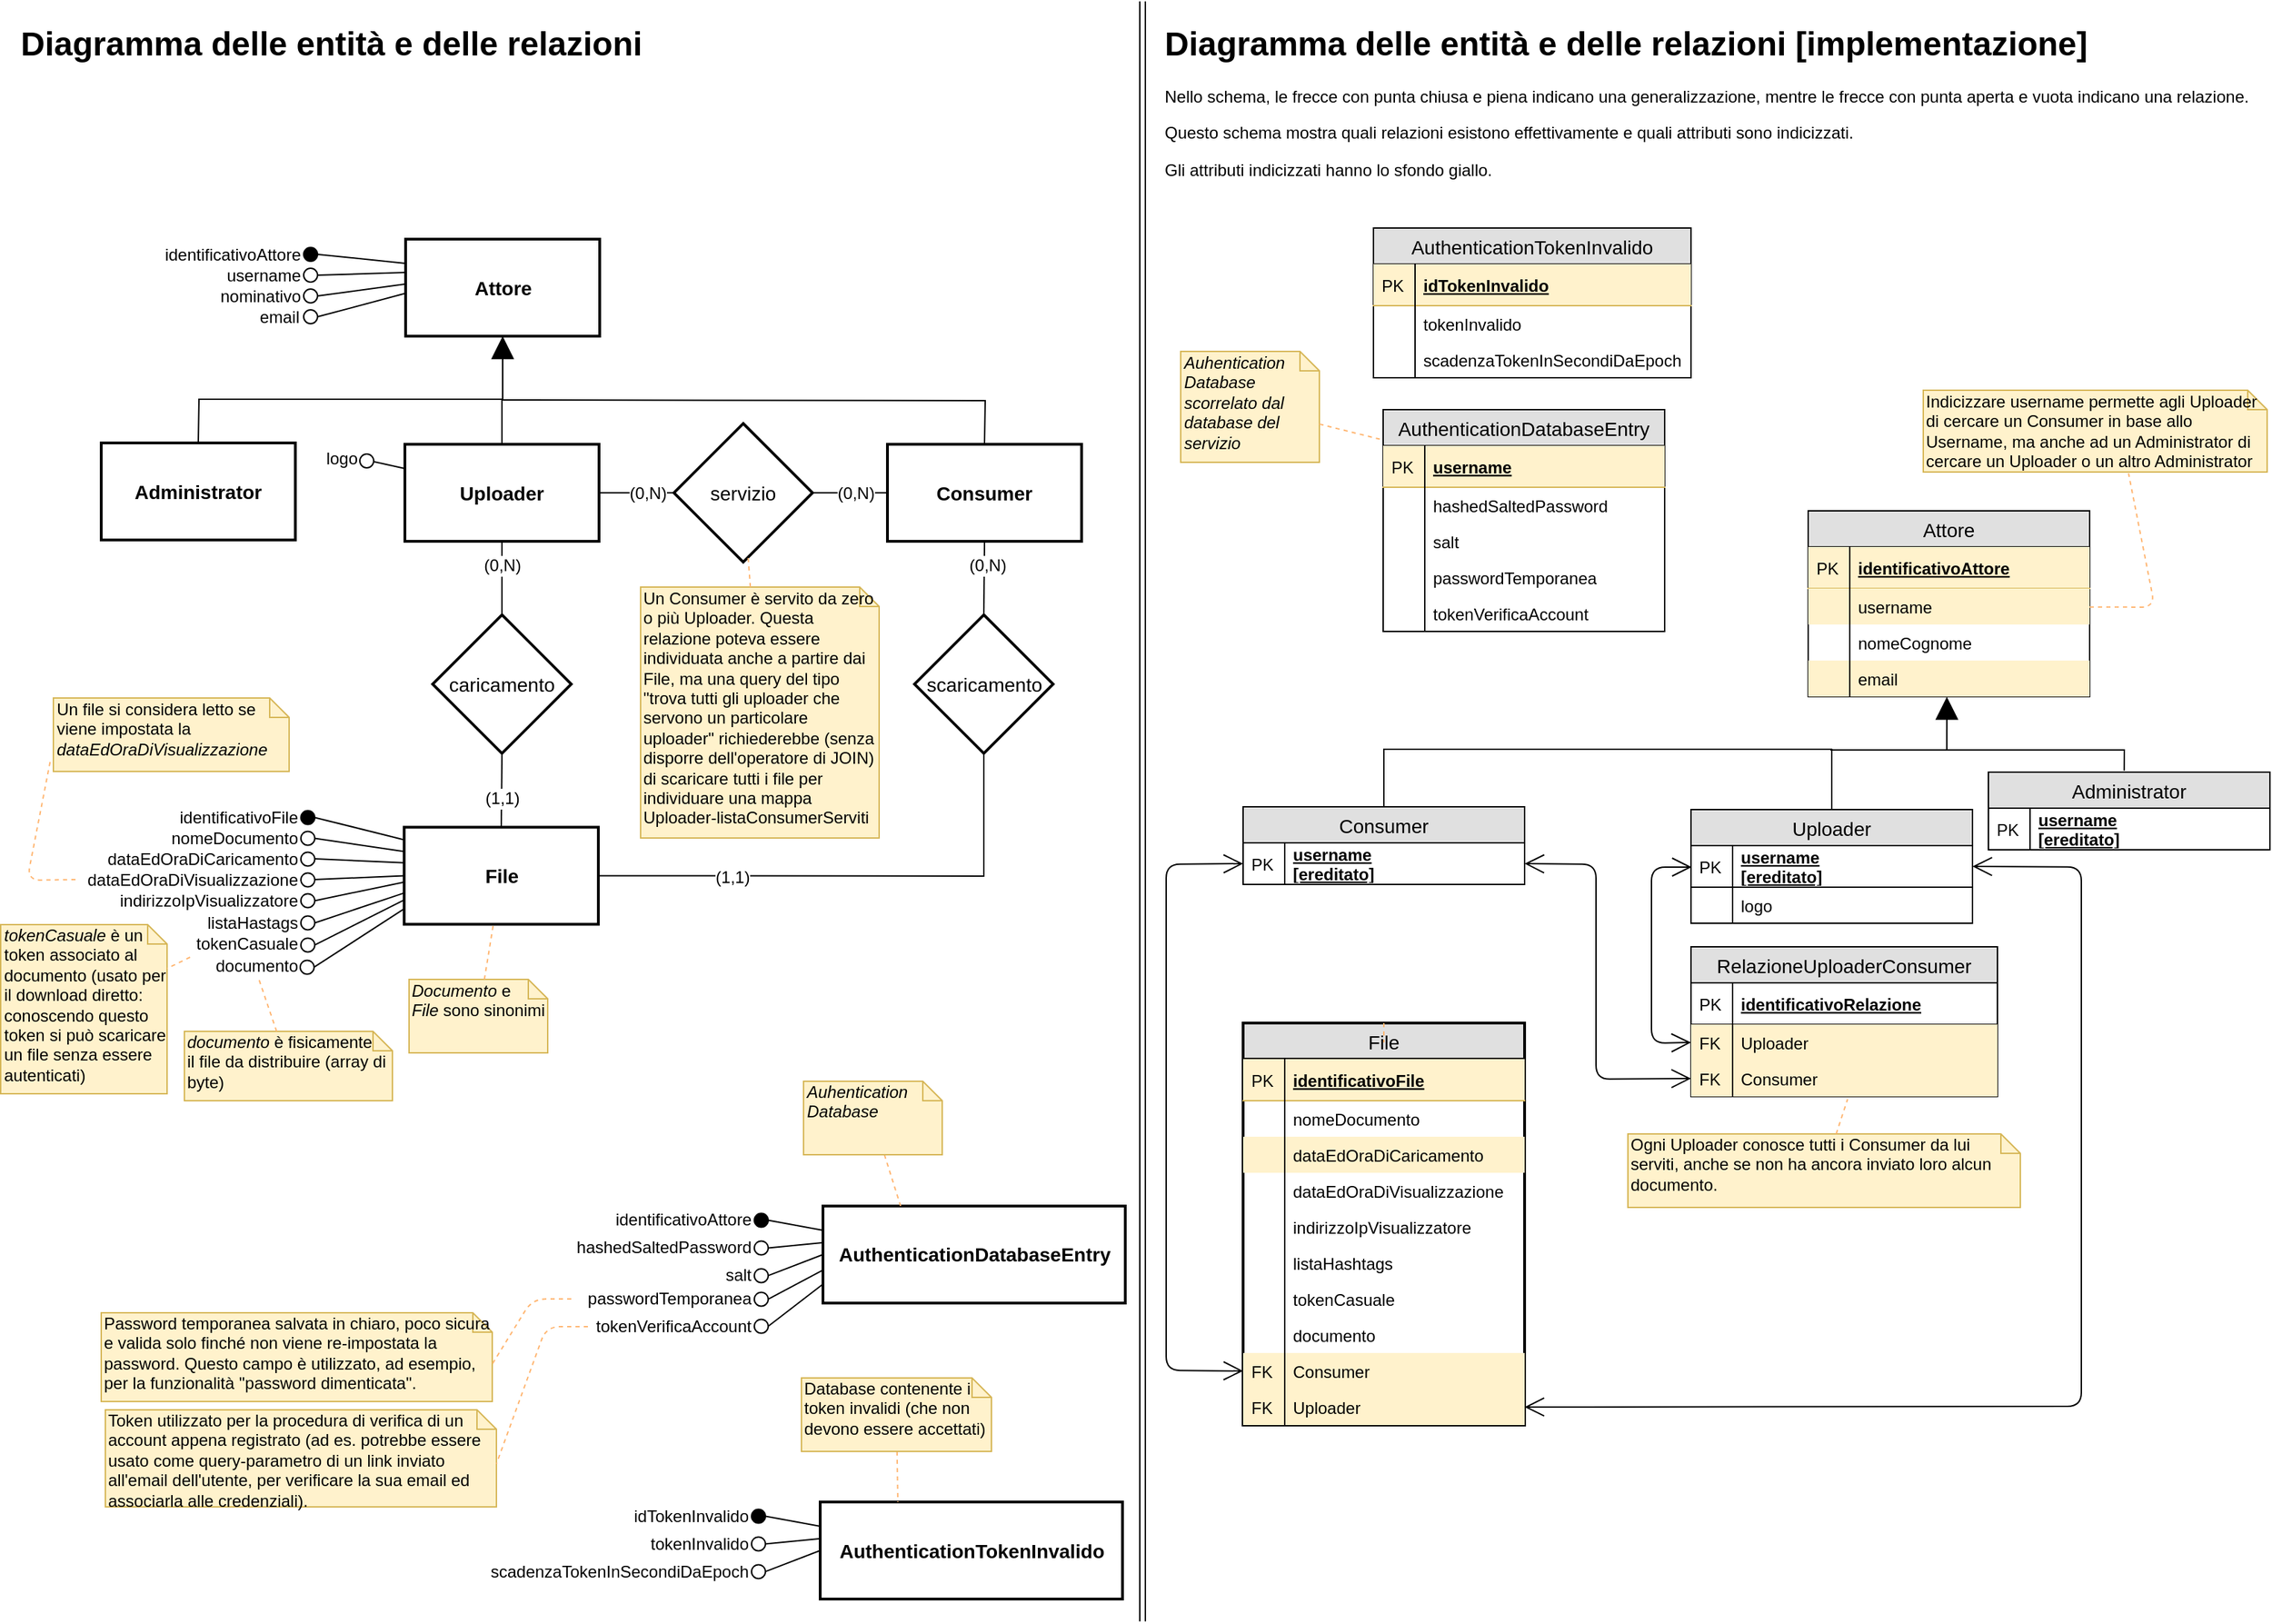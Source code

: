 <mxfile version="11.3.0" type="device" pages="1"><diagram id="dpndcyP8xhRsGhPiDSAS" name="Page-1"><mxGraphModel dx="838" dy="480" grid="1" gridSize="10" guides="1" tooltips="1" connect="1" arrows="1" fold="1" page="1" pageScale="1" pageWidth="827" pageHeight="1169" math="0" shadow="0"><root><mxCell id="0"/><mxCell id="1" parent="0"/><mxCell id="ShM96ozGCzV7AVQ4Rm1C-1" value="Attore" style="strokeWidth=2;whiteSpace=wrap;html=1;align=center;fontSize=14;fontStyle=1" parent="1" vertex="1"><mxGeometry x="298.5" y="171.5" width="140" height="70" as="geometry"/></mxCell><mxCell id="ShM96ozGCzV7AVQ4Rm1C-2" value="Administrator" style="strokeWidth=2;whiteSpace=wrap;html=1;align=center;fontSize=14;fontStyle=1" parent="1" vertex="1"><mxGeometry x="79" y="318.5" width="140" height="70" as="geometry"/></mxCell><mxCell id="ShM96ozGCzV7AVQ4Rm1C-49" value="File" style="strokeWidth=2;whiteSpace=wrap;html=1;align=center;fontSize=14;fontStyle=1" parent="1" vertex="1"><mxGeometry x="297.5" y="595.735" width="140" height="70" as="geometry"/></mxCell><mxCell id="ShM96ozGCzV7AVQ4Rm1C-64" value="" style="group" parent="1" vertex="1" connectable="0"><mxGeometry x="225" y="192.5" width="10" height="10" as="geometry"/></mxCell><mxCell id="ShM96ozGCzV7AVQ4Rm1C-65" value="" style="group" parent="ShM96ozGCzV7AVQ4Rm1C-64" vertex="1" connectable="0"><mxGeometry width="10" height="10" as="geometry"/></mxCell><mxCell id="ShM96ozGCzV7AVQ4Rm1C-66" value="" style="group" parent="ShM96ozGCzV7AVQ4Rm1C-65" vertex="1" connectable="0"><mxGeometry width="10" height="10" as="geometry"/></mxCell><mxCell id="ShM96ozGCzV7AVQ4Rm1C-67" value="" style="ellipse;whiteSpace=wrap;html=1;" parent="ShM96ozGCzV7AVQ4Rm1C-66" vertex="1"><mxGeometry width="10" height="10" as="geometry"/></mxCell><mxCell id="ShM96ozGCzV7AVQ4Rm1C-68" value="" style="group" parent="1" vertex="1" connectable="0"><mxGeometry x="225" y="207.5" width="10" height="10" as="geometry"/></mxCell><mxCell id="ShM96ozGCzV7AVQ4Rm1C-69" value="" style="group" parent="ShM96ozGCzV7AVQ4Rm1C-68" vertex="1" connectable="0"><mxGeometry width="10" height="10" as="geometry"/></mxCell><mxCell id="ShM96ozGCzV7AVQ4Rm1C-70" value="" style="group" parent="ShM96ozGCzV7AVQ4Rm1C-69" vertex="1" connectable="0"><mxGeometry width="10" height="10" as="geometry"/></mxCell><mxCell id="ShM96ozGCzV7AVQ4Rm1C-71" value="" style="ellipse;whiteSpace=wrap;html=1;" parent="ShM96ozGCzV7AVQ4Rm1C-70" vertex="1"><mxGeometry width="10" height="10" as="geometry"/></mxCell><mxCell id="ShM96ozGCzV7AVQ4Rm1C-72" value="" style="group" parent="1" vertex="1" connectable="0"><mxGeometry x="225" y="222.5" width="10" height="10" as="geometry"/></mxCell><mxCell id="ShM96ozGCzV7AVQ4Rm1C-73" value="" style="group" parent="ShM96ozGCzV7AVQ4Rm1C-72" vertex="1" connectable="0"><mxGeometry width="10" height="10" as="geometry"/></mxCell><mxCell id="ShM96ozGCzV7AVQ4Rm1C-74" value="" style="group" parent="ShM96ozGCzV7AVQ4Rm1C-73" vertex="1" connectable="0"><mxGeometry width="10" height="10" as="geometry"/></mxCell><mxCell id="ShM96ozGCzV7AVQ4Rm1C-75" value="" style="ellipse;whiteSpace=wrap;html=1;" parent="ShM96ozGCzV7AVQ4Rm1C-74" vertex="1"><mxGeometry width="10" height="10" as="geometry"/></mxCell><mxCell id="ShM96ozGCzV7AVQ4Rm1C-81" value="" style="group" parent="1" vertex="1" connectable="0"><mxGeometry x="225" y="177.5" width="10" height="10" as="geometry"/></mxCell><mxCell id="ShM96ozGCzV7AVQ4Rm1C-56" value="" style="ellipse;whiteSpace=wrap;html=1;labelBackgroundColor=#000000;fillColor=#000000;" parent="ShM96ozGCzV7AVQ4Rm1C-81" vertex="1"><mxGeometry width="10" height="10" as="geometry"/></mxCell><mxCell id="ShM96ozGCzV7AVQ4Rm1C-55" value="" style="endArrow=none;html=1;strokeWidth=1;entryX=0;entryY=0.25;entryDx=0;entryDy=0;exitX=1;exitY=0.5;exitDx=0;exitDy=0;" parent="1" source="ShM96ozGCzV7AVQ4Rm1C-56" target="ShM96ozGCzV7AVQ4Rm1C-1" edge="1"><mxGeometry width="50" height="50" relative="1" as="geometry"><mxPoint x="-295" y="-58.5" as="sourcePoint"/><mxPoint x="-455" y="-58.5" as="targetPoint"/></mxGeometry></mxCell><mxCell id="ShM96ozGCzV7AVQ4Rm1C-83" value="" style="endArrow=none;html=1;strokeWidth=1;entryX=0.007;entryY=0.343;entryDx=0;entryDy=0;exitX=1;exitY=0.5;exitDx=0;exitDy=0;entryPerimeter=0;" parent="1" source="ShM96ozGCzV7AVQ4Rm1C-67" target="ShM96ozGCzV7AVQ4Rm1C-1" edge="1"><mxGeometry width="50" height="50" relative="1" as="geometry"><mxPoint x="245" y="166.5" as="sourcePoint"/><mxPoint x="308.5" y="199" as="targetPoint"/></mxGeometry></mxCell><mxCell id="ShM96ozGCzV7AVQ4Rm1C-84" value="" style="endArrow=none;html=1;strokeWidth=1;entryX=0.001;entryY=0.462;entryDx=0;entryDy=0;exitX=1;exitY=0.5;exitDx=0;exitDy=0;entryPerimeter=0;" parent="1" source="ShM96ozGCzV7AVQ4Rm1C-71" target="ShM96ozGCzV7AVQ4Rm1C-1" edge="1"><mxGeometry width="50" height="50" relative="1" as="geometry"><mxPoint x="245" y="181.5" as="sourcePoint"/><mxPoint x="309.48" y="205.51" as="targetPoint"/></mxGeometry></mxCell><mxCell id="ShM96ozGCzV7AVQ4Rm1C-85" value="" style="endArrow=none;html=1;strokeWidth=1;entryX=0.005;entryY=0.556;entryDx=0;entryDy=0;exitX=1;exitY=0.5;exitDx=0;exitDy=0;entryPerimeter=0;" parent="1" source="ShM96ozGCzV7AVQ4Rm1C-75" target="ShM96ozGCzV7AVQ4Rm1C-1" edge="1"><mxGeometry width="50" height="50" relative="1" as="geometry"><mxPoint x="255" y="191.5" as="sourcePoint"/><mxPoint x="319.48" y="215.51" as="targetPoint"/></mxGeometry></mxCell><mxCell id="ShM96ozGCzV7AVQ4Rm1C-89" value="&lt;span&gt;identificativoAttore&lt;/span&gt;" style="text;html=1;strokeColor=none;fillColor=none;align=right;verticalAlign=middle;whiteSpace=wrap;rounded=0;labelBackgroundColor=none;" parent="1" vertex="1"><mxGeometry x="112" y="172.5" width="113" height="20" as="geometry"/></mxCell><mxCell id="ShM96ozGCzV7AVQ4Rm1C-93" value="&lt;span&gt;username&lt;/span&gt;" style="text;html=1;strokeColor=none;fillColor=none;align=right;verticalAlign=middle;whiteSpace=wrap;rounded=0;labelBackgroundColor=none;" parent="1" vertex="1"><mxGeometry x="145" y="187.5" width="80" height="20" as="geometry"/></mxCell><mxCell id="ShM96ozGCzV7AVQ4Rm1C-94" value="&lt;span&gt;nominativo&lt;/span&gt;" style="text;html=1;strokeColor=none;fillColor=none;align=right;verticalAlign=middle;whiteSpace=wrap;rounded=0;labelBackgroundColor=none;" parent="1" vertex="1"><mxGeometry x="115" y="202.5" width="110" height="20" as="geometry"/></mxCell><mxCell id="ShM96ozGCzV7AVQ4Rm1C-95" value="&lt;span&gt;email&lt;/span&gt;" style="text;html=1;strokeColor=none;fillColor=none;align=right;verticalAlign=middle;whiteSpace=wrap;rounded=0;labelBackgroundColor=none;" parent="1" vertex="1"><mxGeometry x="113.5" y="217.5" width="110" height="20" as="geometry"/></mxCell><mxCell id="-v-xihbwFtbqGcr6HpBg-10" value="Consumer" style="strokeWidth=2;whiteSpace=wrap;html=1;align=center;fontSize=14;fontStyle=1" parent="1" vertex="1"><mxGeometry x="646" y="319.5" width="140" height="70" as="geometry"/></mxCell><mxCell id="-v-xihbwFtbqGcr6HpBg-12" value="Uploader" style="strokeWidth=2;whiteSpace=wrap;html=1;align=center;fontSize=14;fontStyle=1" parent="1" vertex="1"><mxGeometry x="298" y="319.5" width="140" height="70" as="geometry"/></mxCell><mxCell id="-v-xihbwFtbqGcr6HpBg-21" value="" style="group" parent="1" vertex="1" connectable="0"><mxGeometry x="155.5" y="320" width="120" height="20" as="geometry"/></mxCell><mxCell id="-v-xihbwFtbqGcr6HpBg-20" value="" style="group" parent="-v-xihbwFtbqGcr6HpBg-21" vertex="1" connectable="0"><mxGeometry width="120" height="20" as="geometry"/></mxCell><mxCell id="-v-xihbwFtbqGcr6HpBg-18" value="&lt;span&gt;logo&lt;/span&gt;" style="text;html=1;strokeColor=none;fillColor=none;align=right;verticalAlign=middle;whiteSpace=wrap;rounded=0;labelBackgroundColor=none;" parent="-v-xihbwFtbqGcr6HpBg-20" vertex="1"><mxGeometry width="110" height="20" as="geometry"/></mxCell><mxCell id="-v-xihbwFtbqGcr6HpBg-19" value="" style="group" parent="-v-xihbwFtbqGcr6HpBg-20" vertex="1" connectable="0"><mxGeometry x="110" y="6.5" width="10" height="10" as="geometry"/></mxCell><mxCell id="-v-xihbwFtbqGcr6HpBg-13" value="" style="group" parent="-v-xihbwFtbqGcr6HpBg-19" vertex="1" connectable="0"><mxGeometry width="10" height="10" as="geometry"/></mxCell><mxCell id="-v-xihbwFtbqGcr6HpBg-14" value="" style="group" parent="-v-xihbwFtbqGcr6HpBg-13" vertex="1" connectable="0"><mxGeometry width="10" height="10" as="geometry"/></mxCell><mxCell id="-v-xihbwFtbqGcr6HpBg-15" value="" style="group" parent="-v-xihbwFtbqGcr6HpBg-14" vertex="1" connectable="0"><mxGeometry width="10" height="10" as="geometry"/></mxCell><mxCell id="-v-xihbwFtbqGcr6HpBg-16" value="" style="ellipse;whiteSpace=wrap;html=1;" parent="-v-xihbwFtbqGcr6HpBg-15" vertex="1"><mxGeometry width="10" height="10" as="geometry"/></mxCell><mxCell id="-v-xihbwFtbqGcr6HpBg-17" value="" style="endArrow=none;html=1;strokeWidth=1;entryX=0;entryY=0.25;entryDx=0;entryDy=0;" parent="-v-xihbwFtbqGcr6HpBg-19" target="-v-xihbwFtbqGcr6HpBg-12" edge="1"><mxGeometry width="50" height="50" relative="1" as="geometry"><mxPoint x="10" y="5.5" as="sourcePoint"/><mxPoint x="22.2" y="13.92" as="targetPoint"/></mxGeometry></mxCell><mxCell id="-v-xihbwFtbqGcr6HpBg-32" value="" style="group" parent="1" vertex="1" connectable="0"><mxGeometry x="301" y="705.5" width="100" height="53" as="geometry"/></mxCell><mxCell id="-v-xihbwFtbqGcr6HpBg-22" value="&lt;i&gt;Documento&lt;/i&gt; e&lt;br&gt;&lt;i&gt;File &lt;/i&gt;sono sinonimi" style="shape=note;whiteSpace=wrap;html=1;size=14;verticalAlign=top;align=left;spacingTop=-6;fillColor=#fff2cc;strokeColor=#d6b656;" parent="-v-xihbwFtbqGcr6HpBg-32" vertex="1"><mxGeometry width="100" height="53" as="geometry"/></mxCell><mxCell id="-v-xihbwFtbqGcr6HpBg-31" value="" style="endArrow=none;dashed=1;html=1;strokeColor=#FFB570;fillColor=#ffcc99;" parent="-v-xihbwFtbqGcr6HpBg-32" source="-v-xihbwFtbqGcr6HpBg-22" target="ShM96ozGCzV7AVQ4Rm1C-49" edge="1"><mxGeometry width="50" height="50" relative="1" as="geometry"><mxPoint x="-150" y="90" as="sourcePoint"/><mxPoint x="-100" y="40" as="targetPoint"/></mxGeometry></mxCell><mxCell id="-v-xihbwFtbqGcr6HpBg-37" value="" style="group" parent="1" vertex="1" connectable="0"><mxGeometry x="139" y="743" width="150" height="61" as="geometry"/></mxCell><mxCell id="-v-xihbwFtbqGcr6HpBg-38" value="&lt;i&gt;documento &lt;/i&gt;è&amp;nbsp;fisicamente&lt;br&gt;il file da distribuire&amp;nbsp;(array di byte)" style="shape=note;whiteSpace=wrap;html=1;size=14;verticalAlign=top;align=left;spacingTop=-6;fillColor=#fff2cc;strokeColor=#d6b656;" parent="-v-xihbwFtbqGcr6HpBg-37" vertex="1"><mxGeometry width="150" height="50" as="geometry"/></mxCell><mxCell id="-v-xihbwFtbqGcr6HpBg-39" value="" style="endArrow=none;dashed=1;html=1;strokeColor=#FFB570;fillColor=#ffcc99;entryX=0.75;entryY=1;entryDx=0;entryDy=0;" parent="1" source="-v-xihbwFtbqGcr6HpBg-38" target="3RKyv4B6HsXWAOygM99o-10" edge="1"><mxGeometry width="50" height="50" relative="1" as="geometry"><mxPoint x="-103" y="805.5" as="sourcePoint"/><mxPoint x="-53" y="755.5" as="targetPoint"/></mxGeometry></mxCell><mxCell id="-v-xihbwFtbqGcr6HpBg-40" value="" style="group;fontStyle=1" parent="1" vertex="1" connectable="0"><mxGeometry x="44.5" y="502.5" width="170" height="53" as="geometry"/></mxCell><mxCell id="-v-xihbwFtbqGcr6HpBg-41" value="Un file si considera letto se viene impostata la &lt;i&gt;dataEdOraDiVisualizzazione&lt;/i&gt;" style="shape=note;whiteSpace=wrap;html=1;size=14;verticalAlign=top;align=left;spacingTop=-6;fillColor=#fff2cc;strokeColor=#d6b656;" parent="-v-xihbwFtbqGcr6HpBg-40" vertex="1"><mxGeometry width="170" height="53" as="geometry"/></mxCell><mxCell id="-v-xihbwFtbqGcr6HpBg-42" value="" style="endArrow=none;dashed=1;html=1;strokeColor=#FFB570;fillColor=#ffcc99;entryX=0;entryY=0.5;entryDx=0;entryDy=0;exitX=-0.014;exitY=0.872;exitDx=0;exitDy=0;exitPerimeter=0;" parent="1" source="-v-xihbwFtbqGcr6HpBg-41" target="ShM96ozGCzV7AVQ4Rm1C-197" edge="1"><mxGeometry width="50" height="50" relative="1" as="geometry"><mxPoint x="155.583" y="725.5" as="sourcePoint"/><mxPoint x="41" y="615.5" as="targetPoint"/><Array as="points"><mxPoint x="25.5" y="634"/></Array></mxGeometry></mxCell><mxCell id="-v-xihbwFtbqGcr6HpBg-44" value="caricamento" style="shape=rhombus;strokeWidth=2;fontSize=17;perimeter=rhombusPerimeter;whiteSpace=wrap;html=1;align=center;fontSize=14;" parent="1" vertex="1"><mxGeometry x="318" y="442.5" width="100" height="100" as="geometry"/></mxCell><mxCell id="-v-xihbwFtbqGcr6HpBg-45" value="scaricamento" style="shape=rhombus;strokeWidth=2;fontSize=17;perimeter=rhombusPerimeter;whiteSpace=wrap;html=1;align=center;fontSize=14;" parent="1" vertex="1"><mxGeometry x="665.5" y="442.5" width="100" height="100" as="geometry"/></mxCell><mxCell id="-v-xihbwFtbqGcr6HpBg-47" value="" style="endArrow=none;html=1;strokeColor=#000000;exitX=0.5;exitY=1;exitDx=0;exitDy=0;entryX=0.5;entryY=0;entryDx=0;entryDy=0;endFill=0;endSize=12;" parent="1" source="-v-xihbwFtbqGcr6HpBg-44" target="ShM96ozGCzV7AVQ4Rm1C-49" edge="1"><mxGeometry width="50" height="50" relative="1" as="geometry"><mxPoint x="408.5" y="664" as="sourcePoint"/><mxPoint x="458.5" y="614" as="targetPoint"/></mxGeometry></mxCell><mxCell id="yBViJegnI8bRMJWFGpGu-391" value="(1,1)" style="text;html=1;resizable=0;points=[];align=center;verticalAlign=middle;labelBackgroundColor=#ffffff;" parent="-v-xihbwFtbqGcr6HpBg-47" vertex="1" connectable="0"><mxGeometry x="0.221" relative="1" as="geometry"><mxPoint as="offset"/></mxGeometry></mxCell><mxCell id="-v-xihbwFtbqGcr6HpBg-48" value="&lt;h1&gt;Diagramma delle entità e delle relazioni&lt;/h1&gt;&lt;p&gt;&lt;br&gt;&lt;/p&gt;" style="text;html=1;strokeColor=none;fillColor=none;spacing=5;spacingTop=-20;whiteSpace=wrap;overflow=hidden;rounded=0;" parent="1" vertex="1"><mxGeometry x="15.5" y="10.5" width="802" height="200" as="geometry"/></mxCell><mxCell id="-v-xihbwFtbqGcr6HpBg-49" value="" style="endArrow=none;html=1;strokeColor=#000000;entryX=0.5;entryY=1;entryDx=0;entryDy=0;endFill=0;endSize=12;" parent="1" source="-v-xihbwFtbqGcr6HpBg-44" target="-v-xihbwFtbqGcr6HpBg-12" edge="1"><mxGeometry width="50" height="50" relative="1" as="geometry"><mxPoint x="188.5" y="463" as="sourcePoint"/><mxPoint x="238.5" y="413" as="targetPoint"/></mxGeometry></mxCell><mxCell id="yBViJegnI8bRMJWFGpGu-390" value="(0,N)" style="text;html=1;resizable=0;points=[];align=center;verticalAlign=middle;labelBackgroundColor=#ffffff;" parent="-v-xihbwFtbqGcr6HpBg-49" vertex="1" connectable="0"><mxGeometry x="0.361" relative="1" as="geometry"><mxPoint as="offset"/></mxGeometry></mxCell><mxCell id="-v-xihbwFtbqGcr6HpBg-50" value="" style="endArrow=none;html=1;strokeColor=#000000;entryX=0.5;entryY=1;entryDx=0;entryDy=0;exitX=0.5;exitY=0;exitDx=0;exitDy=0;endFill=0;endSize=12;" parent="1" source="-v-xihbwFtbqGcr6HpBg-45" target="-v-xihbwFtbqGcr6HpBg-10" edge="1"><mxGeometry width="50" height="50" relative="1" as="geometry"><mxPoint x="485.5" y="452.5" as="sourcePoint"/><mxPoint x="485.5" y="399.5" as="targetPoint"/></mxGeometry></mxCell><mxCell id="yBViJegnI8bRMJWFGpGu-393" value="(0,N)" style="text;html=1;resizable=0;points=[];align=center;verticalAlign=middle;labelBackgroundColor=#ffffff;" parent="-v-xihbwFtbqGcr6HpBg-50" vertex="1" connectable="0"><mxGeometry x="0.34" y="-2" relative="1" as="geometry"><mxPoint as="offset"/></mxGeometry></mxCell><mxCell id="-v-xihbwFtbqGcr6HpBg-51" value="" style="endArrow=none;html=1;strokeColor=#000000;exitX=0.5;exitY=1;exitDx=0;exitDy=0;entryX=1;entryY=0.5;entryDx=0;entryDy=0;endFill=0;rounded=0;endSize=12;" parent="1" source="-v-xihbwFtbqGcr6HpBg-45" target="ShM96ozGCzV7AVQ4Rm1C-49" edge="1"><mxGeometry width="50" height="50" relative="1" as="geometry"><mxPoint x="378" y="552.5" as="sourcePoint"/><mxPoint x="377.5" y="605.735" as="targetPoint"/><Array as="points"><mxPoint x="715.5" y="631"/></Array></mxGeometry></mxCell><mxCell id="yBViJegnI8bRMJWFGpGu-392" value="(1,1)" style="text;html=1;resizable=0;points=[];align=center;verticalAlign=middle;labelBackgroundColor=#ffffff;" parent="-v-xihbwFtbqGcr6HpBg-51" vertex="1" connectable="0"><mxGeometry x="0.476" y="1" relative="1" as="geometry"><mxPoint as="offset"/></mxGeometry></mxCell><mxCell id="-v-xihbwFtbqGcr6HpBg-52" value="AuthenticationDatabaseEntry" style="strokeWidth=2;whiteSpace=wrap;html=1;align=center;fontSize=14;fontStyle=1" parent="1" vertex="1"><mxGeometry x="599.5" y="869" width="218" height="70" as="geometry"/></mxCell><mxCell id="-v-xihbwFtbqGcr6HpBg-53" value="" style="group" parent="1" vertex="1" connectable="0"><mxGeometry x="111" y="578.5" width="122" height="20" as="geometry"/></mxCell><mxCell id="ShM96ozGCzV7AVQ4Rm1C-187" value="" style="group" parent="-v-xihbwFtbqGcr6HpBg-53" vertex="1" connectable="0"><mxGeometry x="112" y="5.214" width="10" height="10" as="geometry"/></mxCell><mxCell id="ShM96ozGCzV7AVQ4Rm1C-188" value="" style="ellipse;whiteSpace=wrap;html=1;labelBackgroundColor=#000000;fillColor=#000000;" parent="ShM96ozGCzV7AVQ4Rm1C-187" vertex="1"><mxGeometry width="10" height="10" as="geometry"/></mxCell><mxCell id="ShM96ozGCzV7AVQ4Rm1C-189" value="" style="endArrow=none;html=1;strokeWidth=1;exitX=1;exitY=0.5;exitDx=0;exitDy=0;entryX=0.005;entryY=0.132;entryDx=0;entryDy=0;entryPerimeter=0;" parent="-v-xihbwFtbqGcr6HpBg-53" source="ShM96ozGCzV7AVQ4Rm1C-188" target="ShM96ozGCzV7AVQ4Rm1C-49" edge="1"><mxGeometry width="50" height="50" relative="1" as="geometry"><mxPoint x="-408" y="-204.786" as="sourcePoint"/><mxPoint x="183" y="23" as="targetPoint"/></mxGeometry></mxCell><mxCell id="ShM96ozGCzV7AVQ4Rm1C-194" value="&lt;span&gt;identificativoFile&lt;/span&gt;" style="text;html=1;strokeColor=none;fillColor=none;align=right;verticalAlign=middle;whiteSpace=wrap;rounded=0;labelBackgroundColor=none;" parent="-v-xihbwFtbqGcr6HpBg-53" vertex="1"><mxGeometry width="112" height="20" as="geometry"/></mxCell><mxCell id="-v-xihbwFtbqGcr6HpBg-54" value="" style="group" parent="1" vertex="1" connectable="0"><mxGeometry x="438" y="869" width="122" height="20" as="geometry"/></mxCell><mxCell id="-v-xihbwFtbqGcr6HpBg-55" value="" style="group" parent="-v-xihbwFtbqGcr6HpBg-54" vertex="1" connectable="0"><mxGeometry x="112" y="5.214" width="10" height="10" as="geometry"/></mxCell><mxCell id="-v-xihbwFtbqGcr6HpBg-56" value="" style="ellipse;whiteSpace=wrap;html=1;labelBackgroundColor=#000000;fillColor=#000000;" parent="-v-xihbwFtbqGcr6HpBg-55" vertex="1"><mxGeometry width="10" height="10" as="geometry"/></mxCell><mxCell id="-v-xihbwFtbqGcr6HpBg-58" value="&lt;span&gt;identificativoAttore&lt;/span&gt;" style="text;html=1;strokeColor=none;fillColor=none;align=right;verticalAlign=middle;whiteSpace=wrap;rounded=0;labelBackgroundColor=none;" parent="-v-xihbwFtbqGcr6HpBg-54" vertex="1"><mxGeometry width="112" height="20" as="geometry"/></mxCell><mxCell id="-v-xihbwFtbqGcr6HpBg-59" value="" style="group" parent="1" vertex="1" connectable="0"><mxGeometry x="121" y="593.5" width="112" height="20" as="geometry"/></mxCell><mxCell id="ShM96ozGCzV7AVQ4Rm1C-171" value="" style="group" parent="-v-xihbwFtbqGcr6HpBg-59" vertex="1" connectable="0"><mxGeometry x="102" y="5.214" width="10" height="10" as="geometry"/></mxCell><mxCell id="ShM96ozGCzV7AVQ4Rm1C-172" value="" style="group" parent="ShM96ozGCzV7AVQ4Rm1C-171" vertex="1" connectable="0"><mxGeometry width="10" height="10" as="geometry"/></mxCell><mxCell id="ShM96ozGCzV7AVQ4Rm1C-173" value="" style="group" parent="ShM96ozGCzV7AVQ4Rm1C-172" vertex="1" connectable="0"><mxGeometry width="10" height="10" as="geometry"/></mxCell><mxCell id="ShM96ozGCzV7AVQ4Rm1C-174" value="" style="ellipse;whiteSpace=wrap;html=1;" parent="ShM96ozGCzV7AVQ4Rm1C-173" vertex="1"><mxGeometry width="10" height="10" as="geometry"/></mxCell><mxCell id="ShM96ozGCzV7AVQ4Rm1C-190" value="" style="endArrow=none;html=1;strokeWidth=1;exitX=1;exitY=0.5;exitDx=0;exitDy=0;entryX=0;entryY=0.25;entryDx=0;entryDy=0;" parent="-v-xihbwFtbqGcr6HpBg-59" source="ShM96ozGCzV7AVQ4Rm1C-174" target="ShM96ozGCzV7AVQ4Rm1C-49" edge="1"><mxGeometry width="50" height="50" relative="1" as="geometry"><mxPoint x="122" y="5.214" as="sourcePoint"/><mxPoint x="163" y="19" as="targetPoint"/></mxGeometry></mxCell><mxCell id="ShM96ozGCzV7AVQ4Rm1C-195" value="&lt;span&gt;nomeDocumento&lt;/span&gt;" style="text;html=1;strokeColor=none;fillColor=none;align=right;verticalAlign=middle;whiteSpace=wrap;rounded=0;labelBackgroundColor=none;" parent="-v-xihbwFtbqGcr6HpBg-59" vertex="1"><mxGeometry width="102" height="20" as="geometry"/></mxCell><mxCell id="-v-xihbwFtbqGcr6HpBg-60" value="" style="group" parent="1" vertex="1" connectable="0"><mxGeometry x="71" y="608.5" width="162" height="20" as="geometry"/></mxCell><mxCell id="ShM96ozGCzV7AVQ4Rm1C-175" value="" style="group" parent="-v-xihbwFtbqGcr6HpBg-60" vertex="1" connectable="0"><mxGeometry x="152" y="5.214" width="10" height="12" as="geometry"/></mxCell><mxCell id="ShM96ozGCzV7AVQ4Rm1C-176" value="" style="group" parent="ShM96ozGCzV7AVQ4Rm1C-175" vertex="1" connectable="0"><mxGeometry width="10" height="10" as="geometry"/></mxCell><mxCell id="-v-xihbwFtbqGcr6HpBg-23" value="" style="group" parent="ShM96ozGCzV7AVQ4Rm1C-175" vertex="1" connectable="0"><mxGeometry width="10" height="10" as="geometry"/></mxCell><mxCell id="-v-xihbwFtbqGcr6HpBg-24" value="" style="group" parent="-v-xihbwFtbqGcr6HpBg-23" vertex="1" connectable="0"><mxGeometry width="10" height="10" as="geometry"/></mxCell><mxCell id="-v-xihbwFtbqGcr6HpBg-25" value="" style="group" parent="-v-xihbwFtbqGcr6HpBg-24" vertex="1" connectable="0"><mxGeometry width="10" height="10" as="geometry"/></mxCell><mxCell id="-v-xihbwFtbqGcr6HpBg-26" value="" style="ellipse;whiteSpace=wrap;html=1;" parent="-v-xihbwFtbqGcr6HpBg-25" vertex="1"><mxGeometry width="10" height="10" as="geometry"/></mxCell><mxCell id="ShM96ozGCzV7AVQ4Rm1C-191" value="" style="endArrow=none;html=1;strokeWidth=1;exitX=1;exitY=0.5;exitDx=0;exitDy=0;entryX=-0.001;entryY=0.366;entryDx=0;entryDy=0;entryPerimeter=0;" parent="-v-xihbwFtbqGcr6HpBg-60" target="ShM96ozGCzV7AVQ4Rm1C-49" edge="1"><mxGeometry width="50" height="50" relative="1" as="geometry"><mxPoint x="162" y="10" as="sourcePoint"/><mxPoint x="193" y="14" as="targetPoint"/></mxGeometry></mxCell><mxCell id="ShM96ozGCzV7AVQ4Rm1C-196" value="dataEdOraDiCaricamento" style="text;html=1;strokeColor=none;fillColor=none;align=right;verticalAlign=middle;whiteSpace=wrap;rounded=0;labelBackgroundColor=none;" parent="-v-xihbwFtbqGcr6HpBg-60" vertex="1"><mxGeometry width="152" height="20" as="geometry"/></mxCell><mxCell id="-v-xihbwFtbqGcr6HpBg-61" value="" style="group" parent="1" vertex="1" connectable="0"><mxGeometry x="61" y="623.5" width="172" height="20" as="geometry"/></mxCell><mxCell id="ShM96ozGCzV7AVQ4Rm1C-197" value="dataEdOraDiVisualizzazione" style="text;html=1;strokeColor=none;fillColor=none;align=right;verticalAlign=middle;whiteSpace=wrap;rounded=0;labelBackgroundColor=none;" parent="-v-xihbwFtbqGcr6HpBg-61" vertex="1"><mxGeometry width="162" height="20" as="geometry"/></mxCell><mxCell id="ShM96ozGCzV7AVQ4Rm1C-201" value="" style="endArrow=none;html=1;strokeWidth=1;exitX=1;exitY=0.5;exitDx=0;exitDy=0;entryX=0;entryY=0.5;entryDx=0;entryDy=0;" parent="-v-xihbwFtbqGcr6HpBg-61" target="ShM96ozGCzV7AVQ4Rm1C-49" edge="1"><mxGeometry width="50" height="50" relative="1" as="geometry"><mxPoint x="171.5" y="10" as="sourcePoint"/><mxPoint x="213" y="7" as="targetPoint"/></mxGeometry></mxCell><mxCell id="-v-xihbwFtbqGcr6HpBg-27" value="" style="group" parent="-v-xihbwFtbqGcr6HpBg-61" vertex="1" connectable="0"><mxGeometry x="162" y="5.214" width="10" height="10" as="geometry"/></mxCell><mxCell id="-v-xihbwFtbqGcr6HpBg-28" value="" style="group" parent="-v-xihbwFtbqGcr6HpBg-27" vertex="1" connectable="0"><mxGeometry width="10" height="10" as="geometry"/></mxCell><mxCell id="-v-xihbwFtbqGcr6HpBg-29" value="" style="group" parent="-v-xihbwFtbqGcr6HpBg-28" vertex="1" connectable="0"><mxGeometry width="10" height="10" as="geometry"/></mxCell><mxCell id="-v-xihbwFtbqGcr6HpBg-30" value="" style="ellipse;whiteSpace=wrap;html=1;" parent="-v-xihbwFtbqGcr6HpBg-29" vertex="1"><mxGeometry width="10" height="10" as="geometry"/></mxCell><mxCell id="-v-xihbwFtbqGcr6HpBg-62" value="" style="group" parent="1" vertex="1" connectable="0"><mxGeometry x="51" y="638.5" width="182" height="20" as="geometry"/></mxCell><mxCell id="ShM96ozGCzV7AVQ4Rm1C-183" value="" style="group" parent="-v-xihbwFtbqGcr6HpBg-62" vertex="1" connectable="0"><mxGeometry x="172" y="5.214" width="10" height="10" as="geometry"/></mxCell><mxCell id="ShM96ozGCzV7AVQ4Rm1C-184" value="" style="group" parent="ShM96ozGCzV7AVQ4Rm1C-183" vertex="1" connectable="0"><mxGeometry width="10" height="10" as="geometry"/></mxCell><mxCell id="ShM96ozGCzV7AVQ4Rm1C-185" value="" style="group" parent="ShM96ozGCzV7AVQ4Rm1C-184" vertex="1" connectable="0"><mxGeometry width="10" height="10" as="geometry"/></mxCell><mxCell id="ShM96ozGCzV7AVQ4Rm1C-186" value="" style="ellipse;whiteSpace=wrap;html=1;" parent="ShM96ozGCzV7AVQ4Rm1C-185" vertex="1"><mxGeometry width="10" height="10" as="geometry"/></mxCell><mxCell id="ShM96ozGCzV7AVQ4Rm1C-193" value="" style="endArrow=none;html=1;strokeWidth=1;exitX=1;exitY=0.5;exitDx=0;exitDy=0;entryX=0.003;entryY=0.565;entryDx=0;entryDy=0;entryPerimeter=0;" parent="-v-xihbwFtbqGcr6HpBg-62" source="ShM96ozGCzV7AVQ4Rm1C-186" target="ShM96ozGCzV7AVQ4Rm1C-49" edge="1"><mxGeometry width="50" height="50" relative="1" as="geometry"><mxPoint x="212" y="-4.786" as="sourcePoint"/><mxPoint x="233" y="-2" as="targetPoint"/></mxGeometry></mxCell><mxCell id="ShM96ozGCzV7AVQ4Rm1C-198" value="indirizzoIpVisualizzatore" style="text;html=1;strokeColor=none;fillColor=none;align=right;verticalAlign=middle;whiteSpace=wrap;rounded=0;labelBackgroundColor=none;" parent="-v-xihbwFtbqGcr6HpBg-62" vertex="1"><mxGeometry width="172" height="20" as="geometry"/></mxCell><mxCell id="-v-xihbwFtbqGcr6HpBg-63" value="" style="group" parent="1" vertex="1" connectable="0"><mxGeometry x="113" y="654.714" width="120" height="20" as="geometry"/></mxCell><mxCell id="ShM96ozGCzV7AVQ4Rm1C-205" value="" style="group" parent="-v-xihbwFtbqGcr6HpBg-63" vertex="1" connectable="0"><mxGeometry x="110" y="5" width="10" height="10" as="geometry"/></mxCell><mxCell id="ShM96ozGCzV7AVQ4Rm1C-206" value="" style="group" parent="ShM96ozGCzV7AVQ4Rm1C-205" vertex="1" connectable="0"><mxGeometry width="10" height="10" as="geometry"/></mxCell><mxCell id="ShM96ozGCzV7AVQ4Rm1C-207" value="" style="group" parent="ShM96ozGCzV7AVQ4Rm1C-206" vertex="1" connectable="0"><mxGeometry width="10" height="10" as="geometry"/></mxCell><mxCell id="ShM96ozGCzV7AVQ4Rm1C-208" value="" style="ellipse;whiteSpace=wrap;html=1;" parent="ShM96ozGCzV7AVQ4Rm1C-207" vertex="1"><mxGeometry width="10" height="10" as="geometry"/></mxCell><mxCell id="ShM96ozGCzV7AVQ4Rm1C-209" value="" style="endArrow=none;html=1;strokeWidth=1;exitX=1;exitY=0.5;exitDx=0;exitDy=0;entryX=-0.003;entryY=0.68;entryDx=0;entryDy=0;entryPerimeter=0;" parent="-v-xihbwFtbqGcr6HpBg-63" source="ShM96ozGCzV7AVQ4Rm1C-208" target="ShM96ozGCzV7AVQ4Rm1C-49" edge="1"><mxGeometry width="50" height="50" relative="1" as="geometry"><mxPoint x="150" y="-5" as="sourcePoint"/><mxPoint x="161" y="-11.214" as="targetPoint"/></mxGeometry></mxCell><mxCell id="ShM96ozGCzV7AVQ4Rm1C-210" value="listaHastags" style="text;html=1;strokeColor=none;fillColor=none;align=right;verticalAlign=middle;whiteSpace=wrap;rounded=0;labelBackgroundColor=none;" parent="-v-xihbwFtbqGcr6HpBg-63" vertex="1"><mxGeometry width="110" height="20" as="geometry"/></mxCell><mxCell id="-v-xihbwFtbqGcr6HpBg-64" value="" style="group" parent="1" vertex="1" connectable="0"><mxGeometry x="104" y="669.5" width="129" height="20" as="geometry"/></mxCell><mxCell id="ShM96ozGCzV7AVQ4Rm1C-213" value="&lt;span&gt;tokenCasuale&lt;/span&gt;" style="text;html=1;strokeColor=none;fillColor=none;align=right;verticalAlign=middle;whiteSpace=wrap;rounded=0;labelBackgroundColor=none;" parent="-v-xihbwFtbqGcr6HpBg-64" vertex="1"><mxGeometry width="119" height="20" as="geometry"/></mxCell><mxCell id="ShM96ozGCzV7AVQ4Rm1C-225" value="" style="ellipse;whiteSpace=wrap;html=1;" parent="-v-xihbwFtbqGcr6HpBg-64" vertex="1"><mxGeometry x="119" y="6.214" width="10" height="10" as="geometry"/></mxCell><mxCell id="ShM96ozGCzV7AVQ4Rm1C-212" value="" style="endArrow=none;html=1;strokeWidth=1;exitX=1;exitY=0.5;exitDx=0;exitDy=0;entryX=0;entryY=0.75;entryDx=0;entryDy=0;" parent="1" source="ShM96ozGCzV7AVQ4Rm1C-225" target="ShM96ozGCzV7AVQ4Rm1C-49" edge="1"><mxGeometry width="50" height="50" relative="1" as="geometry"><mxPoint x="94.5" y="-212" as="sourcePoint"/><mxPoint x="145.5" y="-241" as="targetPoint"/></mxGeometry></mxCell><mxCell id="-v-xihbwFtbqGcr6HpBg-65" value="" style="group" parent="1" vertex="1" connectable="0"><mxGeometry x="448" y="889" width="112" height="20" as="geometry"/></mxCell><mxCell id="-v-xihbwFtbqGcr6HpBg-66" value="" style="group" parent="-v-xihbwFtbqGcr6HpBg-65" vertex="1" connectable="0"><mxGeometry x="102" y="5.214" width="10" height="10" as="geometry"/></mxCell><mxCell id="-v-xihbwFtbqGcr6HpBg-67" value="" style="group" parent="-v-xihbwFtbqGcr6HpBg-66" vertex="1" connectable="0"><mxGeometry width="10" height="10" as="geometry"/></mxCell><mxCell id="-v-xihbwFtbqGcr6HpBg-68" value="" style="group" parent="-v-xihbwFtbqGcr6HpBg-67" vertex="1" connectable="0"><mxGeometry width="10" height="10" as="geometry"/></mxCell><mxCell id="-v-xihbwFtbqGcr6HpBg-69" value="" style="ellipse;whiteSpace=wrap;html=1;" parent="-v-xihbwFtbqGcr6HpBg-68" vertex="1"><mxGeometry width="10" height="10" as="geometry"/></mxCell><mxCell id="-v-xihbwFtbqGcr6HpBg-71" value="&lt;span&gt;hashedSaltedPassword&lt;/span&gt;" style="text;html=1;strokeColor=none;fillColor=none;align=right;verticalAlign=middle;whiteSpace=wrap;rounded=0;labelBackgroundColor=none;" parent="-v-xihbwFtbqGcr6HpBg-65" vertex="1"><mxGeometry x="-30" width="132" height="20" as="geometry"/></mxCell><mxCell id="-v-xihbwFtbqGcr6HpBg-72" value="" style="group" parent="1" vertex="1" connectable="0"><mxGeometry x="448" y="909" width="112" height="20" as="geometry"/></mxCell><mxCell id="-v-xihbwFtbqGcr6HpBg-73" value="" style="group" parent="-v-xihbwFtbqGcr6HpBg-72" vertex="1" connectable="0"><mxGeometry x="102" y="5.214" width="10" height="10" as="geometry"/></mxCell><mxCell id="-v-xihbwFtbqGcr6HpBg-74" value="" style="group" parent="-v-xihbwFtbqGcr6HpBg-73" vertex="1" connectable="0"><mxGeometry width="10" height="10" as="geometry"/></mxCell><mxCell id="-v-xihbwFtbqGcr6HpBg-75" value="" style="group" parent="-v-xihbwFtbqGcr6HpBg-74" vertex="1" connectable="0"><mxGeometry width="10" height="10" as="geometry"/></mxCell><mxCell id="-v-xihbwFtbqGcr6HpBg-76" value="" style="ellipse;whiteSpace=wrap;html=1;" parent="-v-xihbwFtbqGcr6HpBg-75" vertex="1"><mxGeometry width="10" height="10" as="geometry"/></mxCell><mxCell id="-v-xihbwFtbqGcr6HpBg-78" value="&lt;span&gt;salt&lt;/span&gt;" style="text;html=1;strokeColor=none;fillColor=none;align=right;verticalAlign=middle;whiteSpace=wrap;rounded=0;labelBackgroundColor=none;" parent="-v-xihbwFtbqGcr6HpBg-72" vertex="1"><mxGeometry width="102" height="20" as="geometry"/></mxCell><mxCell id="-v-xihbwFtbqGcr6HpBg-57" value="" style="endArrow=none;html=1;strokeWidth=1;exitX=1;exitY=0.5;exitDx=0;exitDy=0;entryX=0;entryY=0.25;entryDx=0;entryDy=0;" parent="1" source="-v-xihbwFtbqGcr6HpBg-56" target="-v-xihbwFtbqGcr6HpBg-52" edge="1"><mxGeometry width="50" height="50" relative="1" as="geometry"><mxPoint x="18" y="669.214" as="sourcePoint"/><mxPoint x="609" y="897" as="targetPoint"/></mxGeometry></mxCell><mxCell id="-v-xihbwFtbqGcr6HpBg-70" value="" style="endArrow=none;html=1;strokeWidth=1;exitX=1;exitY=0.5;exitDx=0;exitDy=0;entryX=0.002;entryY=0.377;entryDx=0;entryDy=0;entryPerimeter=0;" parent="1" source="-v-xihbwFtbqGcr6HpBg-69" target="-v-xihbwFtbqGcr6HpBg-52" edge="1"><mxGeometry width="50" height="50" relative="1" as="geometry"><mxPoint x="570" y="894.214" as="sourcePoint"/><mxPoint x="611" y="908" as="targetPoint"/></mxGeometry></mxCell><mxCell id="-v-xihbwFtbqGcr6HpBg-77" value="" style="endArrow=none;html=1;strokeWidth=1;exitX=1;exitY=0.5;exitDx=0;exitDy=0;entryX=0;entryY=0.5;entryDx=0;entryDy=0;" parent="1" source="-v-xihbwFtbqGcr6HpBg-76" target="-v-xihbwFtbqGcr6HpBg-52" edge="1"><mxGeometry width="50" height="50" relative="1" as="geometry"><mxPoint x="570" y="914.214" as="sourcePoint"/><mxPoint x="611" y="928" as="targetPoint"/></mxGeometry></mxCell><mxCell id="-v-xihbwFtbqGcr6HpBg-79" value="" style="group" parent="1" vertex="1" connectable="0"><mxGeometry x="580" y="705.5" width="100" height="53" as="geometry"/></mxCell><mxCell id="-v-xihbwFtbqGcr6HpBg-81" value="" style="endArrow=none;dashed=1;html=1;strokeColor=#FFB570;fillColor=#ffcc99;" parent="-v-xihbwFtbqGcr6HpBg-79" source="-v-xihbwFtbqGcr6HpBg-80" edge="1"><mxGeometry width="50" height="50" relative="1" as="geometry"><mxPoint x="-180" y="131" as="sourcePoint"/><mxPoint x="75.5" y="163.5" as="targetPoint"/></mxGeometry></mxCell><mxCell id="-v-xihbwFtbqGcr6HpBg-80" value="&lt;i&gt;Auhentication&lt;br&gt;Database&lt;br&gt;&lt;/i&gt;" style="shape=note;whiteSpace=wrap;html=1;size=14;verticalAlign=top;align=left;spacingTop=-6;fillColor=#fff2cc;strokeColor=#d6b656;" parent="1" vertex="1"><mxGeometry x="585.5" y="779" width="100" height="53" as="geometry"/></mxCell><mxCell id="9jAbeO2bMV47jKZaAE6m-1" value="servizio" style="shape=rhombus;strokeWidth=2;fontSize=17;perimeter=rhombusPerimeter;whiteSpace=wrap;html=1;align=center;fontSize=14;" parent="1" vertex="1"><mxGeometry x="492" y="304.5" width="100" height="100" as="geometry"/></mxCell><mxCell id="9jAbeO2bMV47jKZaAE6m-2" value="" style="endArrow=none;html=1;strokeColor=#000000;entryX=1;entryY=0.5;entryDx=0;entryDy=0;exitX=0;exitY=0.5;exitDx=0;exitDy=0;endFill=0;endSize=12;" parent="1" source="9jAbeO2bMV47jKZaAE6m-1" target="-v-xihbwFtbqGcr6HpBg-12" edge="1"><mxGeometry width="50" height="50" relative="1" as="geometry"><mxPoint x="725.5" y="452.5" as="sourcePoint"/><mxPoint x="726" y="403.0" as="targetPoint"/></mxGeometry></mxCell><mxCell id="yBViJegnI8bRMJWFGpGu-200" value="(0,N)" style="text;html=1;resizable=0;points=[];align=center;verticalAlign=middle;labelBackgroundColor=#ffffff;" parent="9jAbeO2bMV47jKZaAE6m-2" vertex="1" connectable="0"><mxGeometry x="-0.274" relative="1" as="geometry"><mxPoint as="offset"/></mxGeometry></mxCell><mxCell id="9jAbeO2bMV47jKZaAE6m-3" value="" style="endArrow=none;html=1;strokeColor=#000000;entryX=0;entryY=0.5;entryDx=0;entryDy=0;exitX=1;exitY=0.5;exitDx=0;exitDy=0;endFill=0;endSize=12;" parent="1" source="9jAbeO2bMV47jKZaAE6m-1" target="-v-xihbwFtbqGcr6HpBg-10" edge="1"><mxGeometry width="50" height="50" relative="1" as="geometry"><mxPoint x="502" y="364.5" as="sourcePoint"/><mxPoint x="448" y="364.5" as="targetPoint"/></mxGeometry></mxCell><mxCell id="yBViJegnI8bRMJWFGpGu-201" value="(0,N)" style="text;html=1;resizable=0;points=[];align=center;verticalAlign=middle;labelBackgroundColor=#ffffff;" parent="9jAbeO2bMV47jKZaAE6m-3" vertex="1" connectable="0"><mxGeometry x="0.156" relative="1" as="geometry"><mxPoint as="offset"/></mxGeometry></mxCell><mxCell id="9jAbeO2bMV47jKZaAE6m-4" value="Un Consumer è servito da zero o più Uploader. Questa relazione poteva essere individuata anche a partire dai File, ma una query del tipo &quot;trova tutti gli uploader che servono un particolare uploader&quot; richiederebbe (senza disporre dell'operatore di JOIN) di scaricare tutti i file per individuare una mappa Uploader-listaConsumerServiti" style="shape=note;whiteSpace=wrap;html=1;size=14;verticalAlign=top;align=left;spacingTop=-6;fillColor=#fff2cc;strokeColor=#d6b656;" parent="1" vertex="1"><mxGeometry x="468" y="422.5" width="172" height="181" as="geometry"/></mxCell><mxCell id="9jAbeO2bMV47jKZaAE6m-5" value="" style="endArrow=none;dashed=1;html=1;strokeColor=#FFB570;fillColor=#ffcc99;" parent="1" source="9jAbeO2bMV47jKZaAE6m-4" target="9jAbeO2bMV47jKZaAE6m-1" edge="1"><mxGeometry width="50" height="50" relative="1" as="geometry"><mxPoint x="725.5" y="438" as="sourcePoint"/><mxPoint x="278.564" y="452.936" as="targetPoint"/><Array as="points"/></mxGeometry></mxCell><mxCell id="yBViJegnI8bRMJWFGpGu-7" value="" style="group" parent="1" vertex="1" connectable="0"><mxGeometry x="999" y="500" width="120" height="20" as="geometry"/></mxCell><mxCell id="yBViJegnI8bRMJWFGpGu-257" value="File" style="swimlane;fontStyle=0;childLayout=stackLayout;horizontal=1;startSize=26;fillColor=#e0e0e0;horizontalStack=0;resizeParent=1;resizeParentMax=0;resizeLast=0;collapsible=1;marginBottom=0;swimlaneFillColor=#ffffff;align=center;fontSize=14;strokeWidth=2;" parent="1" vertex="1"><mxGeometry x="902.5" y="737" width="203" height="290" as="geometry"/></mxCell><mxCell id="yBViJegnI8bRMJWFGpGu-258" value="identificativoFile" style="shape=partialRectangle;top=0;left=0;right=0;bottom=1;align=left;verticalAlign=middle;fillColor=#FFF2CC;spacingLeft=34;spacingRight=4;overflow=hidden;rotatable=0;points=[[0,0.5],[1,0.5]];portConstraint=eastwest;dropTarget=0;fontStyle=5;fontSize=12;strokeColor=#D6B656;" parent="yBViJegnI8bRMJWFGpGu-257" vertex="1"><mxGeometry y="26" width="203" height="30" as="geometry"/></mxCell><mxCell id="yBViJegnI8bRMJWFGpGu-259" value="PK" style="shape=partialRectangle;top=0;left=0;bottom=0;fillColor=none;align=left;verticalAlign=middle;spacingLeft=4;spacingRight=4;overflow=hidden;rotatable=0;points=[];portConstraint=eastwest;part=1;fontSize=12;" parent="yBViJegnI8bRMJWFGpGu-258" vertex="1" connectable="0"><mxGeometry width="30" height="30" as="geometry"/></mxCell><mxCell id="yBViJegnI8bRMJWFGpGu-260" value="nomeDocumento" style="shape=partialRectangle;top=0;left=0;right=0;bottom=0;align=left;verticalAlign=top;fillColor=none;spacingLeft=34;spacingRight=4;overflow=hidden;rotatable=0;points=[[0,0.5],[1,0.5]];portConstraint=eastwest;dropTarget=0;fontSize=12;" parent="yBViJegnI8bRMJWFGpGu-257" vertex="1"><mxGeometry y="56" width="203" height="26" as="geometry"/></mxCell><mxCell id="yBViJegnI8bRMJWFGpGu-261" value="" style="shape=partialRectangle;top=0;left=0;bottom=0;fillColor=none;align=left;verticalAlign=top;spacingLeft=4;spacingRight=4;overflow=hidden;rotatable=0;points=[];portConstraint=eastwest;part=1;fontSize=12;" parent="yBViJegnI8bRMJWFGpGu-260" vertex="1" connectable="0"><mxGeometry width="30" height="26" as="geometry"/></mxCell><mxCell id="yBViJegnI8bRMJWFGpGu-262" value="dataEdOraDiCaricamento" style="shape=partialRectangle;top=0;left=0;right=0;bottom=0;align=left;verticalAlign=top;fillColor=#FFF2CC;spacingLeft=34;spacingRight=4;overflow=hidden;rotatable=0;points=[[0,0.5],[1,0.5]];portConstraint=eastwest;dropTarget=0;fontSize=12;strokeColor=#D6B656;" parent="yBViJegnI8bRMJWFGpGu-257" vertex="1"><mxGeometry y="82" width="203" height="26" as="geometry"/></mxCell><mxCell id="yBViJegnI8bRMJWFGpGu-263" value="" style="shape=partialRectangle;top=0;left=0;bottom=0;fillColor=none;align=left;verticalAlign=top;spacingLeft=4;spacingRight=4;overflow=hidden;rotatable=0;points=[];portConstraint=eastwest;part=1;fontSize=12;" parent="yBViJegnI8bRMJWFGpGu-262" vertex="1" connectable="0"><mxGeometry width="30" height="26" as="geometry"/></mxCell><mxCell id="yBViJegnI8bRMJWFGpGu-264" value="dataEdOraDiVisualizzazione" style="shape=partialRectangle;top=0;left=0;right=0;bottom=0;align=left;verticalAlign=top;fillColor=none;spacingLeft=34;spacingRight=4;overflow=hidden;rotatable=0;points=[[0,0.5],[1,0.5]];portConstraint=eastwest;dropTarget=0;fontSize=12;" parent="yBViJegnI8bRMJWFGpGu-257" vertex="1"><mxGeometry y="108" width="203" height="26" as="geometry"/></mxCell><mxCell id="yBViJegnI8bRMJWFGpGu-265" value="" style="shape=partialRectangle;top=0;left=0;bottom=0;fillColor=none;align=left;verticalAlign=top;spacingLeft=4;spacingRight=4;overflow=hidden;rotatable=0;points=[];portConstraint=eastwest;part=1;fontSize=12;" parent="yBViJegnI8bRMJWFGpGu-264" vertex="1" connectable="0"><mxGeometry width="30" height="26" as="geometry"/></mxCell><mxCell id="yBViJegnI8bRMJWFGpGu-268" value="indirizzoIpVisualizzatore" style="shape=partialRectangle;top=0;left=0;right=0;bottom=0;align=left;verticalAlign=top;fillColor=none;spacingLeft=34;spacingRight=4;overflow=hidden;rotatable=0;points=[[0,0.5],[1,0.5]];portConstraint=eastwest;dropTarget=0;fontSize=12;" parent="yBViJegnI8bRMJWFGpGu-257" vertex="1"><mxGeometry y="134" width="203" height="26" as="geometry"/></mxCell><mxCell id="yBViJegnI8bRMJWFGpGu-269" value="" style="shape=partialRectangle;top=0;left=0;bottom=0;fillColor=none;align=left;verticalAlign=top;spacingLeft=4;spacingRight=4;overflow=hidden;rotatable=0;points=[];portConstraint=eastwest;part=1;fontSize=12;" parent="yBViJegnI8bRMJWFGpGu-268" vertex="1" connectable="0"><mxGeometry width="30" height="26" as="geometry"/></mxCell><mxCell id="yBViJegnI8bRMJWFGpGu-270" value="listaHashtags" style="shape=partialRectangle;top=0;left=0;right=0;bottom=0;align=left;verticalAlign=top;fillColor=none;spacingLeft=34;spacingRight=4;overflow=hidden;rotatable=0;points=[[0,0.5],[1,0.5]];portConstraint=eastwest;dropTarget=0;fontSize=12;" parent="yBViJegnI8bRMJWFGpGu-257" vertex="1"><mxGeometry y="160" width="203" height="26" as="geometry"/></mxCell><mxCell id="yBViJegnI8bRMJWFGpGu-271" value="" style="shape=partialRectangle;top=0;left=0;bottom=0;fillColor=none;align=left;verticalAlign=top;spacingLeft=4;spacingRight=4;overflow=hidden;rotatable=0;points=[];portConstraint=eastwest;part=1;fontSize=12;" parent="yBViJegnI8bRMJWFGpGu-270" vertex="1" connectable="0"><mxGeometry width="30" height="26" as="geometry"/></mxCell><mxCell id="3RKyv4B6HsXWAOygM99o-17" value="tokenCasuale" style="shape=partialRectangle;top=0;left=0;right=0;bottom=0;align=left;verticalAlign=top;fillColor=none;spacingLeft=34;spacingRight=4;overflow=hidden;rotatable=0;points=[[0,0.5],[1,0.5]];portConstraint=eastwest;dropTarget=0;fontSize=12;" parent="yBViJegnI8bRMJWFGpGu-257" vertex="1"><mxGeometry y="186" width="203" height="26" as="geometry"/></mxCell><mxCell id="3RKyv4B6HsXWAOygM99o-18" value="" style="shape=partialRectangle;top=0;left=0;bottom=0;fillColor=none;align=left;verticalAlign=top;spacingLeft=4;spacingRight=4;overflow=hidden;rotatable=0;points=[];portConstraint=eastwest;part=1;fontSize=12;" parent="3RKyv4B6HsXWAOygM99o-17" vertex="1" connectable="0"><mxGeometry width="30" height="26" as="geometry"/></mxCell><mxCell id="yBViJegnI8bRMJWFGpGu-272" value="documento" style="shape=partialRectangle;top=0;left=0;right=0;bottom=0;align=left;verticalAlign=top;fillColor=none;spacingLeft=34;spacingRight=4;overflow=hidden;rotatable=0;points=[[0,0.5],[1,0.5]];portConstraint=eastwest;dropTarget=0;fontSize=12;" parent="yBViJegnI8bRMJWFGpGu-257" vertex="1"><mxGeometry y="212" width="203" height="26" as="geometry"/></mxCell><mxCell id="yBViJegnI8bRMJWFGpGu-273" value="" style="shape=partialRectangle;top=0;left=0;bottom=0;fillColor=none;align=left;verticalAlign=top;spacingLeft=4;spacingRight=4;overflow=hidden;rotatable=0;points=[];portConstraint=eastwest;part=1;fontSize=12;" parent="yBViJegnI8bRMJWFGpGu-272" vertex="1" connectable="0"><mxGeometry width="30" height="26" as="geometry"/></mxCell><mxCell id="6MyUR6aFpHWRUOGZsNdF-1" value="Consumer" style="shape=partialRectangle;top=0;left=0;right=0;bottom=0;align=left;verticalAlign=top;spacingLeft=34;spacingRight=4;overflow=hidden;rotatable=0;points=[[0,0.5],[1,0.5]];portConstraint=eastwest;dropTarget=0;fontSize=12;strokeWidth=2;strokeColor=#D6B656;fillColor=#FFF2CC;" parent="yBViJegnI8bRMJWFGpGu-257" vertex="1"><mxGeometry y="238" width="203" height="26" as="geometry"/></mxCell><mxCell id="6MyUR6aFpHWRUOGZsNdF-2" value="FK" style="shape=partialRectangle;top=0;left=0;bottom=0;fillColor=none;align=left;verticalAlign=top;spacingLeft=4;spacingRight=4;overflow=hidden;rotatable=0;points=[];portConstraint=eastwest;part=1;fontSize=12;" parent="6MyUR6aFpHWRUOGZsNdF-1" vertex="1" connectable="0"><mxGeometry width="30" height="26" as="geometry"/></mxCell><mxCell id="qFaiZmyJDwd1M2cKi_9C-3" value="Uploader" style="shape=partialRectangle;top=0;left=0;right=0;bottom=0;align=left;verticalAlign=top;spacingLeft=34;spacingRight=4;overflow=hidden;rotatable=0;points=[[0,0.5],[1,0.5]];portConstraint=eastwest;dropTarget=0;fontSize=12;strokeWidth=2;strokeColor=#D6B656;fillColor=#FFF2CC;" parent="yBViJegnI8bRMJWFGpGu-257" vertex="1"><mxGeometry y="264" width="203" height="26" as="geometry"/></mxCell><mxCell id="qFaiZmyJDwd1M2cKi_9C-4" value="FK" style="shape=partialRectangle;top=0;left=0;bottom=0;fillColor=none;align=left;verticalAlign=top;spacingLeft=4;spacingRight=4;overflow=hidden;rotatable=0;points=[];portConstraint=eastwest;part=1;fontSize=12;" parent="qFaiZmyJDwd1M2cKi_9C-3" vertex="1" connectable="0"><mxGeometry width="30" height="26" as="geometry"/></mxCell><mxCell id="yBViJegnI8bRMJWFGpGu-274" value="RelazioneUploaderConsumer" style="swimlane;fontStyle=0;childLayout=stackLayout;horizontal=1;startSize=26;fillColor=#e0e0e0;horizontalStack=0;resizeParent=1;resizeParentMax=0;resizeLast=0;collapsible=1;marginBottom=0;swimlaneFillColor=#ffffff;align=center;fontSize=14;" parent="1" vertex="1"><mxGeometry x="1225.5" y="682" width="221" height="108" as="geometry"/></mxCell><mxCell id="yBViJegnI8bRMJWFGpGu-275" value="identificativoRelazione" style="shape=partialRectangle;top=0;left=0;right=0;bottom=1;align=left;verticalAlign=middle;fillColor=none;spacingLeft=34;spacingRight=4;overflow=hidden;rotatable=0;points=[[0,0.5],[1,0.5]];portConstraint=eastwest;dropTarget=0;fontStyle=5;fontSize=12;" parent="yBViJegnI8bRMJWFGpGu-274" vertex="1"><mxGeometry y="26" width="221" height="30" as="geometry"/></mxCell><mxCell id="yBViJegnI8bRMJWFGpGu-276" value="PK" style="shape=partialRectangle;top=0;left=0;bottom=0;fillColor=none;align=left;verticalAlign=middle;spacingLeft=4;spacingRight=4;overflow=hidden;rotatable=0;points=[];portConstraint=eastwest;part=1;fontSize=12;" parent="yBViJegnI8bRMJWFGpGu-275" vertex="1" connectable="0"><mxGeometry width="30" height="30" as="geometry"/></mxCell><mxCell id="yBViJegnI8bRMJWFGpGu-292" value="Uploader" style="shape=partialRectangle;top=0;left=0;right=0;bottom=0;align=left;verticalAlign=top;fillColor=#fff2cc;spacingLeft=34;spacingRight=4;overflow=hidden;rotatable=0;points=[[0,0.5],[1,0.5]];portConstraint=eastwest;dropTarget=0;fontSize=12;strokeColor=#d6b656;" parent="yBViJegnI8bRMJWFGpGu-274" vertex="1"><mxGeometry y="56" width="221" height="26" as="geometry"/></mxCell><mxCell id="yBViJegnI8bRMJWFGpGu-293" value="FK" style="shape=partialRectangle;top=0;left=0;bottom=0;fillColor=none;align=left;verticalAlign=top;spacingLeft=4;spacingRight=4;overflow=hidden;rotatable=0;points=[];portConstraint=eastwest;part=1;fontSize=12;" parent="yBViJegnI8bRMJWFGpGu-292" vertex="1" connectable="0"><mxGeometry width="30" height="26" as="geometry"/></mxCell><mxCell id="yBViJegnI8bRMJWFGpGu-294" value="Consumer" style="shape=partialRectangle;top=0;left=0;right=0;bottom=0;align=left;verticalAlign=top;fillColor=#fff2cc;spacingLeft=34;spacingRight=4;overflow=hidden;rotatable=0;points=[[0,0.5],[1,0.5]];portConstraint=eastwest;dropTarget=0;fontSize=12;strokeColor=#d6b656;" parent="yBViJegnI8bRMJWFGpGu-274" vertex="1"><mxGeometry y="82" width="221" height="26" as="geometry"/></mxCell><mxCell id="yBViJegnI8bRMJWFGpGu-295" value="FK" style="shape=partialRectangle;top=0;left=0;bottom=0;fillColor=none;align=left;verticalAlign=top;spacingLeft=4;spacingRight=4;overflow=hidden;rotatable=0;points=[];portConstraint=eastwest;part=1;fontSize=12;" parent="yBViJegnI8bRMJWFGpGu-294" vertex="1" connectable="0"><mxGeometry width="30" height="26" as="geometry"/></mxCell><mxCell id="yBViJegnI8bRMJWFGpGu-299" value="Uploader" style="swimlane;fontStyle=0;childLayout=stackLayout;horizontal=1;startSize=26;fillColor=#e0e0e0;horizontalStack=0;resizeParent=1;resizeParentMax=0;resizeLast=0;collapsible=1;marginBottom=0;swimlaneFillColor=#ffffff;align=center;fontSize=14;" parent="1" vertex="1"><mxGeometry x="1225.5" y="583" width="203" height="82" as="geometry"/></mxCell><mxCell id="yBViJegnI8bRMJWFGpGu-300" value="username&#10;[ereditato]" style="shape=partialRectangle;top=0;left=0;right=0;bottom=1;align=left;verticalAlign=middle;spacingLeft=34;spacingRight=4;overflow=hidden;rotatable=0;points=[[0,0.5],[1,0.5]];portConstraint=eastwest;dropTarget=0;fontStyle=5;fontSize=12;strokeWidth=1;fillColor=none;strokeColor=#000000;" parent="yBViJegnI8bRMJWFGpGu-299" vertex="1"><mxGeometry y="26" width="203" height="30" as="geometry"/></mxCell><mxCell id="yBViJegnI8bRMJWFGpGu-301" value="PK" style="shape=partialRectangle;top=0;left=0;bottom=0;fillColor=none;align=left;verticalAlign=middle;spacingLeft=4;spacingRight=4;overflow=hidden;rotatable=0;points=[];portConstraint=eastwest;part=1;fontSize=12;" parent="yBViJegnI8bRMJWFGpGu-300" vertex="1" connectable="0"><mxGeometry width="30" height="30" as="geometry"/></mxCell><mxCell id="yBViJegnI8bRMJWFGpGu-302" value="logo" style="shape=partialRectangle;top=0;left=0;right=0;bottom=0;align=left;verticalAlign=top;fillColor=none;spacingLeft=34;spacingRight=4;overflow=hidden;rotatable=0;points=[[0,0.5],[1,0.5]];portConstraint=eastwest;dropTarget=0;fontSize=12;" parent="yBViJegnI8bRMJWFGpGu-299" vertex="1"><mxGeometry y="56" width="203" height="26" as="geometry"/></mxCell><mxCell id="yBViJegnI8bRMJWFGpGu-303" value="" style="shape=partialRectangle;top=0;left=0;bottom=0;fillColor=none;align=left;verticalAlign=top;spacingLeft=4;spacingRight=4;overflow=hidden;rotatable=0;points=[];portConstraint=eastwest;part=1;fontSize=12;" parent="yBViJegnI8bRMJWFGpGu-302" vertex="1" connectable="0"><mxGeometry width="30" height="26" as="geometry"/></mxCell><mxCell id="yBViJegnI8bRMJWFGpGu-314" value="Consumer" style="swimlane;fontStyle=0;childLayout=stackLayout;horizontal=1;startSize=26;fillColor=#e0e0e0;horizontalStack=0;resizeParent=1;resizeParentMax=0;resizeLast=0;collapsible=1;marginBottom=0;swimlaneFillColor=#ffffff;align=center;fontSize=14;" parent="1" vertex="1"><mxGeometry x="902.5" y="581" width="203" height="56" as="geometry"/></mxCell><mxCell id="yBViJegnI8bRMJWFGpGu-315" value="username&#10;[ereditato]" style="shape=partialRectangle;top=0;left=0;right=0;bottom=1;align=left;verticalAlign=middle;spacingLeft=34;spacingRight=4;overflow=hidden;rotatable=0;points=[[0,0.5],[1,0.5]];portConstraint=eastwest;dropTarget=0;fontStyle=5;fontSize=12;strokeWidth=1;fillColor=none;strokeColor=none;" parent="yBViJegnI8bRMJWFGpGu-314" vertex="1"><mxGeometry y="26" width="203" height="30" as="geometry"/></mxCell><mxCell id="yBViJegnI8bRMJWFGpGu-316" value="PK" style="shape=partialRectangle;top=0;left=0;bottom=0;fillColor=none;align=left;verticalAlign=middle;spacingLeft=4;spacingRight=4;overflow=hidden;rotatable=0;points=[];portConstraint=eastwest;part=1;fontSize=12;" parent="yBViJegnI8bRMJWFGpGu-315" vertex="1" connectable="0"><mxGeometry width="30" height="30" as="geometry"/></mxCell><mxCell id="yBViJegnI8bRMJWFGpGu-319" value="" style="endArrow=open;html=1;strokeColor=#000000;endFill=0;endSize=12;exitX=0;exitY=0.5;exitDx=0;exitDy=0;startSize=12;startArrow=open;startFill=0;" parent="1" source="yBViJegnI8bRMJWFGpGu-292" edge="1"><mxGeometry width="50" height="50" relative="1" as="geometry"><mxPoint x="1235.5" y="813" as="sourcePoint"/><mxPoint x="1226" y="624.5" as="targetPoint"/><Array as="points"><mxPoint x="1197" y="751.5"/><mxPoint x="1197" y="624.5"/></Array></mxGeometry></mxCell><mxCell id="yBViJegnI8bRMJWFGpGu-320" value="" style="endArrow=open;html=1;strokeColor=#000000;endFill=0;endSize=12;exitX=0;exitY=0.5;exitDx=0;exitDy=0;entryX=1;entryY=0.5;entryDx=0;entryDy=0;startSize=12;startArrow=open;startFill=0;" parent="1" source="yBViJegnI8bRMJWFGpGu-294" target="yBViJegnI8bRMJWFGpGu-315" edge="1"><mxGeometry width="50" height="50" relative="1" as="geometry"><mxPoint x="1245.5" y="823" as="sourcePoint"/><mxPoint x="1125.5" y="823" as="targetPoint"/><Array as="points"><mxPoint x="1157" y="777.5"/><mxPoint x="1157" y="622.5"/></Array></mxGeometry></mxCell><mxCell id="yBViJegnI8bRMJWFGpGu-324" value="Administrator" style="swimlane;fontStyle=0;childLayout=stackLayout;horizontal=1;startSize=26;fillColor=#e0e0e0;horizontalStack=0;resizeParent=1;resizeParentMax=0;resizeLast=0;collapsible=1;marginBottom=0;swimlaneFillColor=#ffffff;align=center;fontSize=14;" parent="1" vertex="1"><mxGeometry x="1440" y="556" width="203" height="56" as="geometry"/></mxCell><mxCell id="yBViJegnI8bRMJWFGpGu-325" value="username&#10;[ereditato]" style="shape=partialRectangle;top=0;left=0;right=0;bottom=1;align=left;verticalAlign=middle;spacingLeft=34;spacingRight=4;overflow=hidden;rotatable=0;points=[[0,0.5],[1,0.5]];portConstraint=eastwest;dropTarget=0;fontStyle=5;fontSize=12;strokeWidth=1;fillColor=none;strokeColor=none;" parent="yBViJegnI8bRMJWFGpGu-324" vertex="1"><mxGeometry y="26" width="203" height="30" as="geometry"/></mxCell><mxCell id="yBViJegnI8bRMJWFGpGu-326" value="PK" style="shape=partialRectangle;top=0;left=0;bottom=0;fillColor=none;align=left;verticalAlign=middle;spacingLeft=4;spacingRight=4;overflow=hidden;rotatable=0;points=[];portConstraint=eastwest;part=1;fontSize=12;" parent="yBViJegnI8bRMJWFGpGu-325" vertex="1" connectable="0"><mxGeometry width="30" height="30" as="geometry"/></mxCell><mxCell id="yBViJegnI8bRMJWFGpGu-334" value="" style="group" parent="1" vertex="1" connectable="0"><mxGeometry x="1004" y="539.5" width="323" as="geometry"/></mxCell><mxCell id="yBViJegnI8bRMJWFGpGu-329" value="" style="endArrow=none;html=1;strokeWidth=1;fontStyle=1;strokeColor=#000000;rounded=0;entryX=0.5;entryY=0;entryDx=0;entryDy=0;exitX=0.5;exitY=0;exitDx=0;exitDy=0;" parent="yBViJegnI8bRMJWFGpGu-334" source="yBViJegnI8bRMJWFGpGu-314" target="yBViJegnI8bRMJWFGpGu-299" edge="1"><mxGeometry width="50" height="50" relative="1" as="geometry"><mxPoint x="-101.5" y="-188.5" as="sourcePoint"/><mxPoint x="138.5" y="-188.5" as="targetPoint"/><Array as="points"><mxPoint/><mxPoint x="323"/></Array></mxGeometry></mxCell><mxCell id="yBViJegnI8bRMJWFGpGu-339" value="" style="endArrow=none;html=1;strokeWidth=1;fontStyle=1;strokeColor=#000000;rounded=0;entryX=0.502;entryY=-0.021;entryDx=0;entryDy=0;entryPerimeter=0;" parent="1" edge="1"><mxGeometry width="50" height="50" relative="1" as="geometry"><mxPoint x="1326" y="540" as="sourcePoint"/><mxPoint x="1537.906" y="554.824" as="targetPoint"/><Array as="points"><mxPoint x="1538" y="540"/></Array></mxGeometry></mxCell><mxCell id="yBViJegnI8bRMJWFGpGu-345" value="" style="endArrow=block;html=1;entryX=0.547;entryY=1.089;entryDx=0;entryDy=0;endFill=1;strokeWidth=1;endSize=14;startSize=1;entryPerimeter=0;" parent="1" edge="1"><mxGeometry width="50" height="50" relative="1" as="geometry"><mxPoint x="1410" y="540" as="sourcePoint"/><mxPoint x="1410.041" y="501.67" as="targetPoint"/></mxGeometry></mxCell><mxCell id="yBViJegnI8bRMJWFGpGu-369" value="Attore" style="swimlane;fontStyle=0;childLayout=stackLayout;horizontal=1;startSize=26;fillColor=#e0e0e0;horizontalStack=0;resizeParent=1;resizeParentMax=0;resizeLast=0;collapsible=1;marginBottom=0;swimlaneFillColor=#ffffff;align=center;fontSize=14;" parent="1" vertex="1"><mxGeometry x="1310" y="367.5" width="203" height="134" as="geometry"/></mxCell><mxCell id="yBViJegnI8bRMJWFGpGu-370" value="identificativoAttore" style="shape=partialRectangle;top=0;left=0;right=0;bottom=1;align=left;verticalAlign=middle;spacingLeft=34;spacingRight=4;overflow=hidden;rotatable=0;points=[[0,0.5],[1,0.5]];portConstraint=eastwest;dropTarget=0;fontStyle=5;fontSize=12;fillColor=#FFF2CC;gradientColor=none;strokeColor=#D6B656;" parent="yBViJegnI8bRMJWFGpGu-369" vertex="1"><mxGeometry y="26" width="203" height="30" as="geometry"/></mxCell><mxCell id="yBViJegnI8bRMJWFGpGu-371" value="PK" style="shape=partialRectangle;top=0;left=0;bottom=0;fillColor=none;align=left;verticalAlign=middle;spacingLeft=4;spacingRight=4;overflow=hidden;rotatable=0;points=[];portConstraint=eastwest;part=1;fontSize=12;" parent="yBViJegnI8bRMJWFGpGu-370" vertex="1" connectable="0"><mxGeometry width="30" height="30" as="geometry"/></mxCell><mxCell id="TH5hfSM0abtdqXg_PZyU-1" value="username" style="shape=partialRectangle;top=0;left=0;right=0;bottom=0;align=left;verticalAlign=top;fillColor=#fff2cc;spacingLeft=34;spacingRight=4;overflow=hidden;rotatable=0;points=[[0,0.5],[1,0.5]];portConstraint=eastwest;dropTarget=0;fontSize=12;strokeColor=#d6b656;" parent="yBViJegnI8bRMJWFGpGu-369" vertex="1"><mxGeometry y="56" width="203" height="26" as="geometry"/></mxCell><mxCell id="TH5hfSM0abtdqXg_PZyU-2" value="" style="shape=partialRectangle;top=0;left=0;bottom=0;fillColor=none;align=left;verticalAlign=top;spacingLeft=4;spacingRight=4;overflow=hidden;rotatable=0;points=[];portConstraint=eastwest;part=1;fontSize=12;" parent="TH5hfSM0abtdqXg_PZyU-1" vertex="1" connectable="0"><mxGeometry width="30" height="26" as="geometry"/></mxCell><mxCell id="yBViJegnI8bRMJWFGpGu-374" value="nomeCognome" style="shape=partialRectangle;top=0;left=0;right=0;bottom=0;align=left;verticalAlign=top;fillColor=none;spacingLeft=34;spacingRight=4;overflow=hidden;rotatable=0;points=[[0,0.5],[1,0.5]];portConstraint=eastwest;dropTarget=0;fontSize=12;" parent="yBViJegnI8bRMJWFGpGu-369" vertex="1"><mxGeometry y="82" width="203" height="26" as="geometry"/></mxCell><mxCell id="yBViJegnI8bRMJWFGpGu-375" value="" style="shape=partialRectangle;top=0;left=0;bottom=0;fillColor=none;align=left;verticalAlign=top;spacingLeft=4;spacingRight=4;overflow=hidden;rotatable=0;points=[];portConstraint=eastwest;part=1;fontSize=12;" parent="yBViJegnI8bRMJWFGpGu-374" vertex="1" connectable="0"><mxGeometry width="30" height="26" as="geometry"/></mxCell><mxCell id="yBViJegnI8bRMJWFGpGu-372" value="email" style="shape=partialRectangle;top=0;left=0;right=0;bottom=0;align=left;verticalAlign=top;fillColor=#FFF2CC;spacingLeft=34;spacingRight=4;overflow=hidden;rotatable=0;points=[[0,0.5],[1,0.5]];portConstraint=eastwest;dropTarget=0;fontSize=12;strokeColor=#D6B656;" parent="yBViJegnI8bRMJWFGpGu-369" vertex="1"><mxGeometry y="108" width="203" height="26" as="geometry"/></mxCell><mxCell id="yBViJegnI8bRMJWFGpGu-373" value="" style="shape=partialRectangle;top=0;left=0;bottom=0;fillColor=none;align=left;verticalAlign=top;spacingLeft=4;spacingRight=4;overflow=hidden;rotatable=0;points=[];portConstraint=eastwest;part=1;fontSize=12;" parent="yBViJegnI8bRMJWFGpGu-372" vertex="1" connectable="0"><mxGeometry width="30" height="26" as="geometry"/></mxCell><mxCell id="yBViJegnI8bRMJWFGpGu-378" value="AuthenticationDatabaseEntry" style="swimlane;fontStyle=0;childLayout=stackLayout;horizontal=1;startSize=26;fillColor=#e0e0e0;horizontalStack=0;resizeParent=1;resizeParentMax=0;resizeLast=0;collapsible=1;marginBottom=0;swimlaneFillColor=#ffffff;align=center;fontSize=14;" parent="1" vertex="1"><mxGeometry x="1003.5" y="294.5" width="203" height="160" as="geometry"/></mxCell><mxCell id="yBViJegnI8bRMJWFGpGu-379" value="username" style="shape=partialRectangle;top=0;left=0;right=0;bottom=1;align=left;verticalAlign=middle;fillColor=#FFF2CC;spacingLeft=34;spacingRight=4;overflow=hidden;rotatable=0;points=[[0,0.5],[1,0.5]];portConstraint=eastwest;dropTarget=0;fontStyle=5;fontSize=12;strokeColor=#D6B656;" parent="yBViJegnI8bRMJWFGpGu-378" vertex="1"><mxGeometry y="26" width="203" height="30" as="geometry"/></mxCell><mxCell id="yBViJegnI8bRMJWFGpGu-380" value="PK" style="shape=partialRectangle;top=0;left=0;bottom=0;fillColor=none;align=left;verticalAlign=middle;spacingLeft=4;spacingRight=4;overflow=hidden;rotatable=0;points=[];portConstraint=eastwest;part=1;fontSize=12;" parent="yBViJegnI8bRMJWFGpGu-379" vertex="1" connectable="0"><mxGeometry width="30" height="30" as="geometry"/></mxCell><mxCell id="Xx-OwIruos6JMiQjpN68-1" value="hashedSaltedPassword" style="shape=partialRectangle;top=0;left=0;right=0;bottom=0;align=left;verticalAlign=top;fillColor=none;spacingLeft=34;spacingRight=4;overflow=hidden;rotatable=0;points=[[0,0.5],[1,0.5]];portConstraint=eastwest;dropTarget=0;fontSize=12;" parent="yBViJegnI8bRMJWFGpGu-378" vertex="1"><mxGeometry y="56" width="203" height="26" as="geometry"/></mxCell><mxCell id="Xx-OwIruos6JMiQjpN68-2" value="" style="shape=partialRectangle;top=0;left=0;bottom=0;fillColor=none;align=left;verticalAlign=top;spacingLeft=4;spacingRight=4;overflow=hidden;rotatable=0;points=[];portConstraint=eastwest;part=1;fontSize=12;" parent="Xx-OwIruos6JMiQjpN68-1" vertex="1" connectable="0"><mxGeometry width="30" height="26" as="geometry"/></mxCell><mxCell id="yBViJegnI8bRMJWFGpGu-383" value="salt" style="shape=partialRectangle;top=0;left=0;right=0;bottom=0;align=left;verticalAlign=top;fillColor=none;spacingLeft=34;spacingRight=4;overflow=hidden;rotatable=0;points=[[0,0.5],[1,0.5]];portConstraint=eastwest;dropTarget=0;fontSize=12;" parent="yBViJegnI8bRMJWFGpGu-378" vertex="1"><mxGeometry y="82" width="203" height="26" as="geometry"/></mxCell><mxCell id="yBViJegnI8bRMJWFGpGu-384" value="" style="shape=partialRectangle;top=0;left=0;bottom=0;fillColor=none;align=left;verticalAlign=top;spacingLeft=4;spacingRight=4;overflow=hidden;rotatable=0;points=[];portConstraint=eastwest;part=1;fontSize=12;" parent="yBViJegnI8bRMJWFGpGu-383" vertex="1" connectable="0"><mxGeometry width="30" height="26" as="geometry"/></mxCell><mxCell id="3RKyv4B6HsXWAOygM99o-42" value="passwordTemporanea" style="shape=partialRectangle;top=0;left=0;right=0;bottom=0;align=left;verticalAlign=top;fillColor=none;spacingLeft=34;spacingRight=4;overflow=hidden;rotatable=0;points=[[0,0.5],[1,0.5]];portConstraint=eastwest;dropTarget=0;fontSize=12;" parent="yBViJegnI8bRMJWFGpGu-378" vertex="1"><mxGeometry y="108" width="203" height="26" as="geometry"/></mxCell><mxCell id="3RKyv4B6HsXWAOygM99o-43" value="" style="shape=partialRectangle;top=0;left=0;bottom=0;fillColor=none;align=left;verticalAlign=top;spacingLeft=4;spacingRight=4;overflow=hidden;rotatable=0;points=[];portConstraint=eastwest;part=1;fontSize=12;" parent="3RKyv4B6HsXWAOygM99o-42" vertex="1" connectable="0"><mxGeometry width="30" height="26" as="geometry"/></mxCell><mxCell id="qMhxRDhwozYF8nOBtab7-9" value="tokenVerificaAccount" style="shape=partialRectangle;top=0;left=0;right=0;bottom=0;align=left;verticalAlign=top;fillColor=none;spacingLeft=34;spacingRight=4;overflow=hidden;rotatable=0;points=[[0,0.5],[1,0.5]];portConstraint=eastwest;dropTarget=0;fontSize=12;" parent="yBViJegnI8bRMJWFGpGu-378" vertex="1"><mxGeometry y="134" width="203" height="26" as="geometry"/></mxCell><mxCell id="qMhxRDhwozYF8nOBtab7-10" value="" style="shape=partialRectangle;top=0;left=0;bottom=0;fillColor=none;align=left;verticalAlign=top;spacingLeft=4;spacingRight=4;overflow=hidden;rotatable=0;points=[];portConstraint=eastwest;part=1;fontSize=12;" parent="qMhxRDhwozYF8nOBtab7-9" vertex="1" connectable="0"><mxGeometry width="30" height="26" as="geometry"/></mxCell><mxCell id="yBViJegnI8bRMJWFGpGu-387" value="&lt;i&gt;Auhentication&lt;br&gt;Database&lt;br&gt;scorrelato dal database del servizio&lt;br&gt;&lt;/i&gt;" style="shape=note;whiteSpace=wrap;html=1;size=14;verticalAlign=top;align=left;spacingTop=-6;fillColor=#fff2cc;strokeColor=#d6b656;" parent="1" vertex="1"><mxGeometry x="857.5" y="252.5" width="100" height="80" as="geometry"/></mxCell><mxCell id="yBViJegnI8bRMJWFGpGu-389" value="" style="endArrow=none;dashed=1;html=1;strokeColor=#FFB570;fillColor=#ffcc99;entryX=-0.012;entryY=0.133;entryDx=0;entryDy=0;entryPerimeter=0;" parent="1" source="yBViJegnI8bRMJWFGpGu-387" target="yBViJegnI8bRMJWFGpGu-378" edge="1"><mxGeometry width="50" height="50" relative="1" as="geometry"><mxPoint x="717.932" y="456" as="sourcePoint"/><mxPoint x="659.553" y="533.053" as="targetPoint"/><Array as="points"/></mxGeometry></mxCell><mxCell id="yBViJegnI8bRMJWFGpGu-394" value="&lt;h1&gt;Diagramma delle entità e delle relazioni [implementazione]&lt;/h1&gt;&lt;p&gt;Nello schema, le frecce con punta chiusa e piena indicano una generalizzazione, mentre le frecce con punta aperta e vuota indicano una relazione.&lt;/p&gt;&lt;p&gt;Questo schema mostra quali relazioni esistono effettivamente e quali attributi sono indicizzati.&lt;/p&gt;&lt;p&gt;Gli attributi indicizzati hanno lo sfondo giallo.&lt;/p&gt;" style="text;html=1;strokeColor=none;fillColor=none;spacing=5;spacingTop=-20;whiteSpace=wrap;overflow=hidden;rounded=0;" parent="1" vertex="1"><mxGeometry x="841" y="11" width="802" height="240" as="geometry"/></mxCell><mxCell id="hMD2UjzrLs9eWRWoVnID-1" value="" style="shape=link;html=1;" parent="1" edge="1"><mxGeometry width="50" height="50" relative="1" as="geometry"><mxPoint x="830" y="1168.571" as="sourcePoint"/><mxPoint x="830" as="targetPoint"/></mxGeometry></mxCell><mxCell id="qFaiZmyJDwd1M2cKi_9C-5" value="" style="endArrow=open;html=1;strokeColor=#000000;endFill=0;endSize=12;exitX=0;exitY=0.5;exitDx=0;exitDy=0;entryX=0;entryY=0.5;entryDx=0;entryDy=0;startArrow=open;startFill=0;targetPerimeterSpacing=6;sourcePerimeterSpacing=6;startSize=12;" parent="1" source="6MyUR6aFpHWRUOGZsNdF-1" target="yBViJegnI8bRMJWFGpGu-315" edge="1"><mxGeometry width="50" height="50" relative="1" as="geometry"><mxPoint x="1235.5" y="787" as="sourcePoint"/><mxPoint x="1115.5" y="632.0" as="targetPoint"/><Array as="points"><mxPoint x="847" y="987.5"/><mxPoint x="847" y="622.5"/></Array></mxGeometry></mxCell><mxCell id="qFaiZmyJDwd1M2cKi_9C-7" value="" style="endArrow=none;dashed=1;html=1;strokeColor=#FFB570;fillColor=#ffcc99;" parent="1" source="yBViJegnI8bRMJWFGpGu-257" edge="1"><mxGeometry width="50" height="50" relative="1" as="geometry"><mxPoint x="990" y="749" as="sourcePoint"/><mxPoint x="1004" y="751" as="targetPoint"/><Array as="points"/></mxGeometry></mxCell><mxCell id="9zFFD4IUxz5KlOLLYV3X-10" value="Ogni Uploader conosce tutti i Consumer da lui serviti, anche se non ha ancora inviato loro alcun documento." style="shape=note;whiteSpace=wrap;html=1;size=14;verticalAlign=top;align=left;spacingTop=-6;fillColor=#fff2cc;strokeColor=#d6b656;" parent="1" vertex="1"><mxGeometry x="1180" y="817" width="283" height="53" as="geometry"/></mxCell><mxCell id="9zFFD4IUxz5KlOLLYV3X-11" value="" style="endArrow=none;dashed=1;html=1;strokeColor=#FFB570;fillColor=#ffcc99;entryX=0.511;entryY=1.074;entryDx=0;entryDy=0;entryPerimeter=0;" parent="1" source="9zFFD4IUxz5KlOLLYV3X-10" target="yBViJegnI8bRMJWFGpGu-294" edge="1"><mxGeometry width="50" height="50" relative="1" as="geometry"><mxPoint x="877" y="628.5" as="sourcePoint"/><mxPoint x="1335" y="808.5" as="targetPoint"/><Array as="points"/></mxGeometry></mxCell><mxCell id="9zFFD4IUxz5KlOLLYV3X-12" value="Indicizzare username permette agli Uploader di cercare un Consumer in base allo Username, ma anche ad un Administrator di cercare un Uploader o un altro Administrator" style="shape=note;whiteSpace=wrap;html=1;size=14;verticalAlign=top;align=left;spacingTop=-6;fillColor=#fff2cc;strokeColor=#d6b656;" parent="1" vertex="1"><mxGeometry x="1393" y="280.5" width="248" height="59" as="geometry"/></mxCell><mxCell id="9zFFD4IUxz5KlOLLYV3X-13" value="" style="endArrow=none;dashed=1;html=1;strokeColor=#FFB570;fillColor=#ffcc99;entryX=0.597;entryY=1.017;entryDx=0;entryDy=0;entryPerimeter=0;" parent="1" target="9zFFD4IUxz5KlOLLYV3X-12" edge="1"><mxGeometry width="50" height="50" relative="1" as="geometry"><mxPoint x="1513" y="436.842" as="sourcePoint"/><mxPoint x="1012" y="456.732" as="targetPoint"/><Array as="points"><mxPoint x="1560" y="437"/></Array></mxGeometry></mxCell><mxCell id="6MyUR6aFpHWRUOGZsNdF-3" value="" style="endArrow=open;html=1;strokeColor=#000000;endFill=0;endSize=12;exitX=1;exitY=0.5;exitDx=0;exitDy=0;entryX=1;entryY=0.5;entryDx=0;entryDy=0;startArrow=open;startFill=0;startSize=12;" parent="1" source="qFaiZmyJDwd1M2cKi_9C-3" target="yBViJegnI8bRMJWFGpGu-300" edge="1"><mxGeometry width="50" height="50" relative="1" as="geometry"><mxPoint x="912.5" y="997" as="sourcePoint"/><mxPoint x="912.5" y="632" as="targetPoint"/><Array as="points"><mxPoint x="1507" y="1013.5"/><mxPoint x="1507" y="624.5"/></Array></mxGeometry></mxCell><mxCell id="-v-xihbwFtbqGcr6HpBg-9" value="" style="group" parent="1" vertex="1" connectable="0"><mxGeometry x="368" y="287.5" width="240" as="geometry"/></mxCell><mxCell id="3RKyv4B6HsXWAOygM99o-4" value="" style="endArrow=none;html=1;strokeColor=#000000;endFill=0;endSize=12;exitX=0.5;exitY=0;exitDx=0;exitDy=0;rounded=0;" parent="1" source="ShM96ozGCzV7AVQ4Rm1C-2" edge="1"><mxGeometry width="50" height="50" relative="1" as="geometry"><mxPoint x="378" y="452.5" as="sourcePoint"/><mxPoint x="368.5" y="287" as="targetPoint"/><Array as="points"><mxPoint x="149.5" y="287"/></Array></mxGeometry></mxCell><mxCell id="-v-xihbwFtbqGcr6HpBg-6" value="" style="endArrow=none;html=1;strokeWidth=1;fontStyle=1;strokeColor=#000000;rounded=0;entryX=0.5;entryY=0;entryDx=0;entryDy=0;exitX=0.5;exitY=0;exitDx=0;exitDy=0;" parent="1" source="-v-xihbwFtbqGcr6HpBg-12" target="-v-xihbwFtbqGcr6HpBg-10" edge="1"><mxGeometry width="50" height="50" relative="1" as="geometry"><mxPoint x="368" y="317.5" as="sourcePoint"/><mxPoint x="608" y="317.5" as="targetPoint"/><Array as="points"><mxPoint x="368" y="287.5"/><mxPoint x="716.5" y="288"/></Array></mxGeometry></mxCell><mxCell id="3RKyv4B6HsXWAOygM99o-7" value="" style="endArrow=block;html=1;entryX=0.5;entryY=1;entryDx=0;entryDy=0;endFill=1;strokeWidth=1;endSize=14;startSize=1;" parent="1" target="ShM96ozGCzV7AVQ4Rm1C-1" edge="1"><mxGeometry width="50" height="50" relative="1" as="geometry"><mxPoint x="368.5" y="287" as="sourcePoint"/><mxPoint x="368.041" y="246.67" as="targetPoint"/></mxGeometry></mxCell><mxCell id="3RKyv4B6HsXWAOygM99o-9" value="" style="group" parent="1" vertex="1" connectable="0"><mxGeometry x="103.5" y="685.5" width="129" height="20" as="geometry"/></mxCell><mxCell id="3RKyv4B6HsXWAOygM99o-10" value="&lt;span&gt;documento&lt;/span&gt;" style="text;html=1;strokeColor=none;fillColor=none;align=right;verticalAlign=middle;whiteSpace=wrap;rounded=0;labelBackgroundColor=none;" parent="3RKyv4B6HsXWAOygM99o-9" vertex="1"><mxGeometry width="119" height="20" as="geometry"/></mxCell><mxCell id="3RKyv4B6HsXWAOygM99o-11" value="" style="ellipse;whiteSpace=wrap;html=1;" parent="3RKyv4B6HsXWAOygM99o-9" vertex="1"><mxGeometry x="119" y="6.214" width="10" height="10" as="geometry"/></mxCell><mxCell id="3RKyv4B6HsXWAOygM99o-12" value="" style="endArrow=none;html=1;strokeWidth=1;exitX=1;exitY=0.5;exitDx=0;exitDy=0;entryX=0;entryY=0.841;entryDx=0;entryDy=0;entryPerimeter=0;" parent="1" source="3RKyv4B6HsXWAOygM99o-11" target="ShM96ozGCzV7AVQ4Rm1C-49" edge="1"><mxGeometry width="50" height="50" relative="1" as="geometry"><mxPoint x="95" y="-196" as="sourcePoint"/><mxPoint x="298" y="664.235" as="targetPoint"/></mxGeometry></mxCell><mxCell id="3RKyv4B6HsXWAOygM99o-14" value="" style="group" parent="1" vertex="1" connectable="0"><mxGeometry x="6.5" y="666" width="120" height="124" as="geometry"/></mxCell><mxCell id="3RKyv4B6HsXWAOygM99o-15" value="&lt;i&gt;tokenCasuale&amp;nbsp;&lt;/i&gt;è un token associato al documento (usato per il download diretto: conoscendo questo token si può scaricare un file senza essere autenticati)" style="shape=note;whiteSpace=wrap;html=1;size=14;verticalAlign=top;align=left;spacingTop=-6;fillColor=#fff2cc;strokeColor=#d6b656;" parent="3RKyv4B6HsXWAOygM99o-14" vertex="1"><mxGeometry width="120" height="121.967" as="geometry"/></mxCell><mxCell id="3RKyv4B6HsXWAOygM99o-16" value="" style="endArrow=none;dashed=1;html=1;strokeColor=#FFB570;fillColor=#ffcc99;" parent="1" source="ShM96ozGCzV7AVQ4Rm1C-213" target="3RKyv4B6HsXWAOygM99o-15" edge="1"><mxGeometry width="50" height="50" relative="1" as="geometry"><mxPoint x="215.5" y="753" as="sourcePoint"/><mxPoint x="202.75" y="715.5" as="targetPoint"/></mxGeometry></mxCell><mxCell id="3RKyv4B6HsXWAOygM99o-33" value="" style="group" parent="1" vertex="1" connectable="0"><mxGeometry x="448" y="926" width="112" height="20" as="geometry"/></mxCell><mxCell id="3RKyv4B6HsXWAOygM99o-34" value="" style="group" parent="3RKyv4B6HsXWAOygM99o-33" vertex="1" connectable="0"><mxGeometry x="102" y="5.214" width="10" height="10" as="geometry"/></mxCell><mxCell id="3RKyv4B6HsXWAOygM99o-35" value="" style="group" parent="3RKyv4B6HsXWAOygM99o-34" vertex="1" connectable="0"><mxGeometry width="10" height="10" as="geometry"/></mxCell><mxCell id="3RKyv4B6HsXWAOygM99o-36" value="" style="group" parent="3RKyv4B6HsXWAOygM99o-35" vertex="1" connectable="0"><mxGeometry width="10" height="10" as="geometry"/></mxCell><mxCell id="3RKyv4B6HsXWAOygM99o-37" value="" style="ellipse;whiteSpace=wrap;html=1;" parent="3RKyv4B6HsXWAOygM99o-36" vertex="1"><mxGeometry width="10" height="10" as="geometry"/></mxCell><mxCell id="3RKyv4B6HsXWAOygM99o-38" value="&lt;span&gt;passwordTemporanea&lt;/span&gt;" style="text;html=1;strokeColor=none;fillColor=none;align=right;verticalAlign=middle;whiteSpace=wrap;rounded=0;labelBackgroundColor=none;" parent="3RKyv4B6HsXWAOygM99o-33" vertex="1"><mxGeometry x="-30" width="132" height="20" as="geometry"/></mxCell><mxCell id="3RKyv4B6HsXWAOygM99o-39" value="" style="endArrow=none;html=1;strokeWidth=1;exitX=1;exitY=0.5;exitDx=0;exitDy=0;entryX=0;entryY=0.66;entryDx=0;entryDy=0;entryPerimeter=0;" parent="1" source="3RKyv4B6HsXWAOygM99o-37" target="-v-xihbwFtbqGcr6HpBg-52" edge="1"><mxGeometry width="50" height="50" relative="1" as="geometry"><mxPoint x="580" y="924.214" as="sourcePoint"/><mxPoint x="609.5" y="914" as="targetPoint"/></mxGeometry></mxCell><mxCell id="3RKyv4B6HsXWAOygM99o-40" value="Password temporanea salvata in chiaro, poco sicura e valida solo finché non viene re-impostata la password. Questo campo è utilizzato, ad esempio, per la funzionalità &quot;password dimenticata&quot;." style="shape=note;whiteSpace=wrap;html=1;size=14;verticalAlign=top;align=left;spacingTop=-6;fillColor=#fff2cc;strokeColor=#d6b656;" parent="1" vertex="1"><mxGeometry x="79" y="946" width="282" height="64" as="geometry"/></mxCell><mxCell id="3RKyv4B6HsXWAOygM99o-41" value="" style="endArrow=none;dashed=1;html=1;strokeColor=#FFB570;fillColor=#ffcc99;exitX=0;exitY=0.5;exitDx=0;exitDy=0;entryX=0;entryY=0;entryDx=282;entryDy=37;entryPerimeter=0;" parent="1" source="3RKyv4B6HsXWAOygM99o-38" target="3RKyv4B6HsXWAOygM99o-40" edge="1"><mxGeometry width="50" height="50" relative="1" as="geometry"><mxPoint x="365.318" y="651.5" as="sourcePoint"/><mxPoint x="371.797" y="611.735" as="targetPoint"/><Array as="points"><mxPoint x="390" y="936"/></Array></mxGeometry></mxCell><mxCell id="qMhxRDhwozYF8nOBtab7-1" value="tokenVerificaAccount" style="text;html=1;strokeColor=none;fillColor=none;align=right;verticalAlign=middle;whiteSpace=wrap;rounded=0;labelBackgroundColor=none;" parent="1" vertex="1"><mxGeometry x="430" y="946" width="120" height="20" as="geometry"/></mxCell><mxCell id="qMhxRDhwozYF8nOBtab7-2" value="" style="endArrow=none;html=1;strokeWidth=1;exitX=1;exitY=0.5;exitDx=0;exitDy=0;entryX=0.002;entryY=0.8;entryDx=0;entryDy=0;entryPerimeter=0;" parent="1" source="qMhxRDhwozYF8nOBtab7-6" target="-v-xihbwFtbqGcr6HpBg-52" edge="1"><mxGeometry width="50" height="50" relative="1" as="geometry"><mxPoint x="560" y="955.714" as="sourcePoint"/><mxPoint x="599.5" y="934.7" as="targetPoint"/></mxGeometry></mxCell><mxCell id="qMhxRDhwozYF8nOBtab7-3" value="" style="group" parent="1" vertex="1" connectable="0"><mxGeometry x="550" y="950.714" width="10" height="10" as="geometry"/></mxCell><mxCell id="qMhxRDhwozYF8nOBtab7-4" value="" style="group" parent="qMhxRDhwozYF8nOBtab7-3" vertex="1" connectable="0"><mxGeometry width="10" height="10" as="geometry"/></mxCell><mxCell id="qMhxRDhwozYF8nOBtab7-5" value="" style="group" parent="qMhxRDhwozYF8nOBtab7-4" vertex="1" connectable="0"><mxGeometry width="10" height="10" as="geometry"/></mxCell><mxCell id="qMhxRDhwozYF8nOBtab7-6" value="" style="ellipse;whiteSpace=wrap;html=1;" parent="qMhxRDhwozYF8nOBtab7-5" vertex="1"><mxGeometry width="10" height="10" as="geometry"/></mxCell><mxCell id="qMhxRDhwozYF8nOBtab7-7" value="Token utilizzato per la procedura di verifica di un account appena registrato (ad es. potrebbe essere usato come query-parametro di un link inviato all'email dell'utente, per verificare la sua email ed associarla alle credenziali)." style="shape=note;whiteSpace=wrap;html=1;size=14;verticalAlign=top;align=left;spacingTop=-6;fillColor=#fff2cc;strokeColor=#d6b656;" parent="1" vertex="1"><mxGeometry x="82" y="1016" width="282" height="70" as="geometry"/></mxCell><mxCell id="qMhxRDhwozYF8nOBtab7-8" value="" style="endArrow=none;dashed=1;html=1;strokeColor=#FFB570;fillColor=#ffcc99;exitX=0;exitY=0.5;exitDx=0;exitDy=0;entryX=0;entryY=0;entryDx=282;entryDy=39;entryPerimeter=0;" parent="1" source="qMhxRDhwozYF8nOBtab7-1" target="qMhxRDhwozYF8nOBtab7-7" edge="1"><mxGeometry width="50" height="50" relative="1" as="geometry"><mxPoint x="428" y="946" as="sourcePoint"/><mxPoint x="371" y="993" as="targetPoint"/><Array as="points"><mxPoint x="400" y="956"/></Array></mxGeometry></mxCell><mxCell id="JAmwDYaNcoRK7IufI1aM-1" value="AuthenticationTokenInvalido" style="strokeWidth=2;whiteSpace=wrap;html=1;align=center;fontSize=14;fontStyle=1" parent="1" vertex="1"><mxGeometry x="597.5" y="1082.5" width="218" height="70" as="geometry"/></mxCell><mxCell id="JAmwDYaNcoRK7IufI1aM-2" value="" style="group" parent="1" vertex="1" connectable="0"><mxGeometry x="436" y="1082.5" width="122" height="20" as="geometry"/></mxCell><mxCell id="JAmwDYaNcoRK7IufI1aM-3" value="" style="group" parent="JAmwDYaNcoRK7IufI1aM-2" vertex="1" connectable="0"><mxGeometry x="112" y="5.214" width="10" height="10" as="geometry"/></mxCell><mxCell id="JAmwDYaNcoRK7IufI1aM-4" value="" style="ellipse;whiteSpace=wrap;html=1;labelBackgroundColor=#000000;fillColor=#000000;" parent="JAmwDYaNcoRK7IufI1aM-3" vertex="1"><mxGeometry width="10" height="10" as="geometry"/></mxCell><mxCell id="JAmwDYaNcoRK7IufI1aM-5" value="idTokenInvalido" style="text;html=1;strokeColor=none;fillColor=none;align=right;verticalAlign=middle;whiteSpace=wrap;rounded=0;labelBackgroundColor=none;" parent="JAmwDYaNcoRK7IufI1aM-2" vertex="1"><mxGeometry width="112" height="20" as="geometry"/></mxCell><mxCell id="JAmwDYaNcoRK7IufI1aM-6" value="" style="group" parent="1" vertex="1" connectable="0"><mxGeometry x="446" y="1102.5" width="112" height="20" as="geometry"/></mxCell><mxCell id="JAmwDYaNcoRK7IufI1aM-7" value="" style="group" parent="JAmwDYaNcoRK7IufI1aM-6" vertex="1" connectable="0"><mxGeometry x="102" y="5.214" width="10" height="10" as="geometry"/></mxCell><mxCell id="JAmwDYaNcoRK7IufI1aM-8" value="" style="group" parent="JAmwDYaNcoRK7IufI1aM-7" vertex="1" connectable="0"><mxGeometry width="10" height="10" as="geometry"/></mxCell><mxCell id="JAmwDYaNcoRK7IufI1aM-9" value="" style="group" parent="JAmwDYaNcoRK7IufI1aM-8" vertex="1" connectable="0"><mxGeometry width="10" height="10" as="geometry"/></mxCell><mxCell id="JAmwDYaNcoRK7IufI1aM-10" value="" style="ellipse;whiteSpace=wrap;html=1;" parent="JAmwDYaNcoRK7IufI1aM-9" vertex="1"><mxGeometry width="10" height="10" as="geometry"/></mxCell><mxCell id="JAmwDYaNcoRK7IufI1aM-11" value="tokenInvalido" style="text;html=1;strokeColor=none;fillColor=none;align=right;verticalAlign=middle;whiteSpace=wrap;rounded=0;labelBackgroundColor=none;" parent="JAmwDYaNcoRK7IufI1aM-6" vertex="1"><mxGeometry x="-30" width="132" height="20" as="geometry"/></mxCell><mxCell id="JAmwDYaNcoRK7IufI1aM-12" value="" style="group" parent="1" vertex="1" connectable="0"><mxGeometry x="446" y="1122.5" width="112" height="20" as="geometry"/></mxCell><mxCell id="JAmwDYaNcoRK7IufI1aM-13" value="" style="group" parent="JAmwDYaNcoRK7IufI1aM-12" vertex="1" connectable="0"><mxGeometry x="102" y="5.214" width="10" height="10" as="geometry"/></mxCell><mxCell id="JAmwDYaNcoRK7IufI1aM-14" value="" style="group" parent="JAmwDYaNcoRK7IufI1aM-13" vertex="1" connectable="0"><mxGeometry width="10" height="10" as="geometry"/></mxCell><mxCell id="JAmwDYaNcoRK7IufI1aM-15" value="" style="group" parent="JAmwDYaNcoRK7IufI1aM-14" vertex="1" connectable="0"><mxGeometry width="10" height="10" as="geometry"/></mxCell><mxCell id="JAmwDYaNcoRK7IufI1aM-16" value="" style="ellipse;whiteSpace=wrap;html=1;" parent="JAmwDYaNcoRK7IufI1aM-15" vertex="1"><mxGeometry width="10" height="10" as="geometry"/></mxCell><mxCell id="JAmwDYaNcoRK7IufI1aM-17" value="scadenzaTokenInSecondiDaEpoch" style="text;html=1;strokeColor=none;fillColor=none;align=right;verticalAlign=middle;whiteSpace=wrap;rounded=0;labelBackgroundColor=none;" parent="JAmwDYaNcoRK7IufI1aM-12" vertex="1"><mxGeometry x="-110" width="212" height="20" as="geometry"/></mxCell><mxCell id="JAmwDYaNcoRK7IufI1aM-18" value="" style="endArrow=none;html=1;strokeWidth=1;exitX=1;exitY=0.5;exitDx=0;exitDy=0;entryX=0;entryY=0.25;entryDx=0;entryDy=0;" parent="1" source="JAmwDYaNcoRK7IufI1aM-4" target="JAmwDYaNcoRK7IufI1aM-1" edge="1"><mxGeometry width="50" height="50" relative="1" as="geometry"><mxPoint x="16" y="882.714" as="sourcePoint"/><mxPoint x="607" y="1110.5" as="targetPoint"/></mxGeometry></mxCell><mxCell id="JAmwDYaNcoRK7IufI1aM-19" value="" style="endArrow=none;html=1;strokeWidth=1;exitX=1;exitY=0.5;exitDx=0;exitDy=0;entryX=0.002;entryY=0.377;entryDx=0;entryDy=0;entryPerimeter=0;" parent="1" source="JAmwDYaNcoRK7IufI1aM-10" target="JAmwDYaNcoRK7IufI1aM-1" edge="1"><mxGeometry width="50" height="50" relative="1" as="geometry"><mxPoint x="568" y="1107.714" as="sourcePoint"/><mxPoint x="609" y="1121.5" as="targetPoint"/></mxGeometry></mxCell><mxCell id="JAmwDYaNcoRK7IufI1aM-20" value="" style="endArrow=none;html=1;strokeWidth=1;exitX=1;exitY=0.5;exitDx=0;exitDy=0;entryX=0;entryY=0.5;entryDx=0;entryDy=0;" parent="1" source="JAmwDYaNcoRK7IufI1aM-16" target="JAmwDYaNcoRK7IufI1aM-1" edge="1"><mxGeometry width="50" height="50" relative="1" as="geometry"><mxPoint x="568" y="1127.714" as="sourcePoint"/><mxPoint x="609" y="1141.5" as="targetPoint"/></mxGeometry></mxCell><mxCell id="JAmwDYaNcoRK7IufI1aM-21" value="" style="endArrow=none;dashed=1;html=1;strokeColor=#FFB570;fillColor=#ffcc99;" parent="1" source="JAmwDYaNcoRK7IufI1aM-22" edge="1"><mxGeometry width="50" height="50" relative="1" as="geometry"><mxPoint x="-182" y="344.5" as="sourcePoint"/><mxPoint x="653.5" y="1082.5" as="targetPoint"/></mxGeometry></mxCell><mxCell id="JAmwDYaNcoRK7IufI1aM-22" value="Database contenente i token invalidi (che non devono essere accettati)" style="shape=note;whiteSpace=wrap;html=1;size=14;verticalAlign=top;align=left;spacingTop=-6;fillColor=#fff2cc;strokeColor=#d6b656;" parent="1" vertex="1"><mxGeometry x="584" y="993" width="137" height="53" as="geometry"/></mxCell><mxCell id="JAmwDYaNcoRK7IufI1aM-36" value="AuthenticationTokenInvalido" style="swimlane;fontStyle=0;childLayout=stackLayout;horizontal=1;startSize=26;fillColor=#e0e0e0;horizontalStack=0;resizeParent=1;resizeParentMax=0;resizeLast=0;collapsible=1;marginBottom=0;swimlaneFillColor=#ffffff;align=center;fontSize=14;" parent="1" vertex="1"><mxGeometry x="996.5" y="163.5" width="229" height="108" as="geometry"/></mxCell><mxCell id="JAmwDYaNcoRK7IufI1aM-37" value="idTokenInvalido" style="shape=partialRectangle;top=0;left=0;right=0;bottom=1;align=left;verticalAlign=middle;fillColor=#FFF2CC;spacingLeft=34;spacingRight=4;overflow=hidden;rotatable=0;points=[[0,0.5],[1,0.5]];portConstraint=eastwest;dropTarget=0;fontStyle=5;fontSize=12;strokeColor=#D6B656;" parent="JAmwDYaNcoRK7IufI1aM-36" vertex="1"><mxGeometry y="26" width="229" height="30" as="geometry"/></mxCell><mxCell id="JAmwDYaNcoRK7IufI1aM-38" value="PK" style="shape=partialRectangle;top=0;left=0;bottom=0;fillColor=none;align=left;verticalAlign=middle;spacingLeft=4;spacingRight=4;overflow=hidden;rotatable=0;points=[];portConstraint=eastwest;part=1;fontSize=12;" parent="JAmwDYaNcoRK7IufI1aM-37" vertex="1" connectable="0"><mxGeometry width="30" height="30" as="geometry"/></mxCell><mxCell id="JAmwDYaNcoRK7IufI1aM-39" value="tokenInvalido" style="shape=partialRectangle;top=0;left=0;right=0;bottom=0;align=left;verticalAlign=top;fillColor=none;spacingLeft=34;spacingRight=4;overflow=hidden;rotatable=0;points=[[0,0.5],[1,0.5]];portConstraint=eastwest;dropTarget=0;fontSize=12;" parent="JAmwDYaNcoRK7IufI1aM-36" vertex="1"><mxGeometry y="56" width="229" height="26" as="geometry"/></mxCell><mxCell id="JAmwDYaNcoRK7IufI1aM-40" value="" style="shape=partialRectangle;top=0;left=0;bottom=0;fillColor=none;align=left;verticalAlign=top;spacingLeft=4;spacingRight=4;overflow=hidden;rotatable=0;points=[];portConstraint=eastwest;part=1;fontSize=12;" parent="JAmwDYaNcoRK7IufI1aM-39" vertex="1" connectable="0"><mxGeometry width="30" height="26" as="geometry"/></mxCell><mxCell id="JAmwDYaNcoRK7IufI1aM-41" value="scadenzaTokenInSecondiDaEpoch" style="shape=partialRectangle;top=0;left=0;right=0;bottom=0;align=left;verticalAlign=top;fillColor=none;spacingLeft=34;spacingRight=4;overflow=hidden;rotatable=0;points=[[0,0.5],[1,0.5]];portConstraint=eastwest;dropTarget=0;fontSize=12;" parent="JAmwDYaNcoRK7IufI1aM-36" vertex="1"><mxGeometry y="82" width="229" height="26" as="geometry"/></mxCell><mxCell id="JAmwDYaNcoRK7IufI1aM-42" value="" style="shape=partialRectangle;top=0;left=0;bottom=0;fillColor=none;align=left;verticalAlign=top;spacingLeft=4;spacingRight=4;overflow=hidden;rotatable=0;points=[];portConstraint=eastwest;part=1;fontSize=12;" parent="JAmwDYaNcoRK7IufI1aM-41" vertex="1" connectable="0"><mxGeometry width="30" height="26" as="geometry"/></mxCell></root></mxGraphModel></diagram></mxfile>